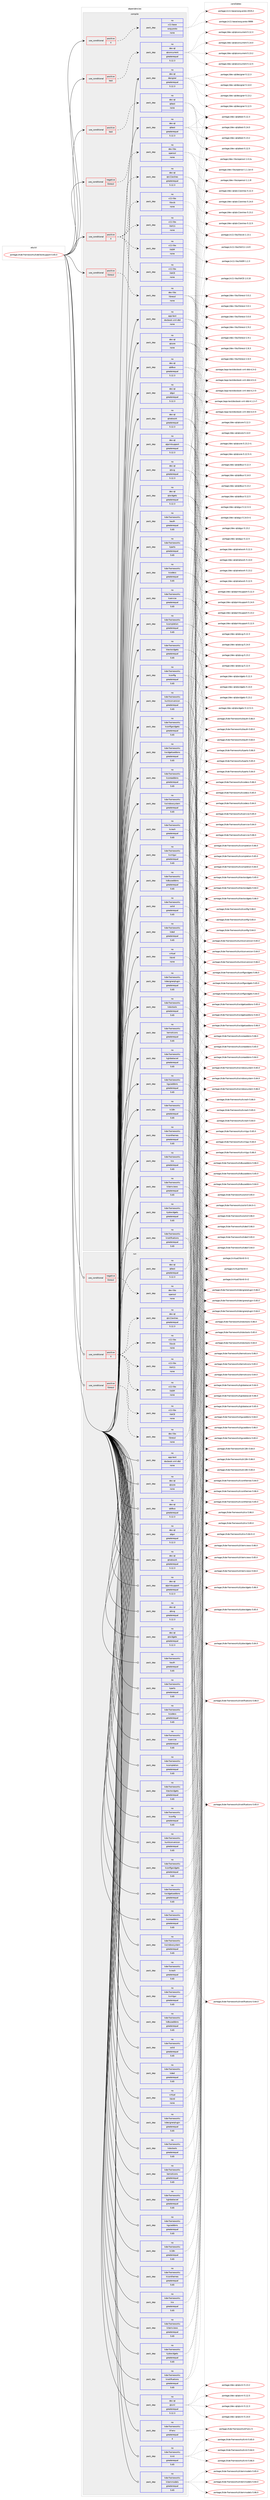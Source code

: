 digraph prolog {

# *************
# Graph options
# *************

newrank=true;
concentrate=true;
compound=true;
graph [rankdir=LR,fontname=Helvetica,fontsize=10,ranksep=1.5];#, ranksep=2.5, nodesep=0.2];
edge  [arrowhead=vee];
node  [fontname=Helvetica,fontsize=10];

# **********
# The ebuild
# **********

subgraph cluster_leftcol {
color=gray;
rank=same;
label=<<i>ebuild</i>>;
id [label="portage://kde-frameworks/kdelibs4support-5.65.0", color=red, width=4, href="../kde-frameworks/kdelibs4support-5.65.0.svg"];
}

# ****************
# The dependencies
# ****************

subgraph cluster_midcol {
color=gray;
label=<<i>dependencies</i>>;
subgraph cluster_compile {
fillcolor="#eeeeee";
style=filled;
label=<<i>compile</i>>;
subgraph cond55855 {
dependency249238 [label=<<TABLE BORDER="0" CELLBORDER="1" CELLSPACING="0" CELLPADDING="4"><TR><TD ROWSPAN="3" CELLPADDING="10">use_conditional</TD></TR><TR><TD>negative</TD></TR><TR><TD>libressl</TD></TR></TABLE>>, shape=none, color=red];
subgraph pack189568 {
dependency249239 [label=<<TABLE BORDER="0" CELLBORDER="1" CELLSPACING="0" CELLPADDING="4" WIDTH="220"><TR><TD ROWSPAN="6" CELLPADDING="30">pack_dep</TD></TR><TR><TD WIDTH="110">no</TD></TR><TR><TD>dev-libs</TD></TR><TR><TD>openssl</TD></TR><TR><TD>none</TD></TR><TR><TD></TD></TR></TABLE>>, shape=none, color=blue];
}
dependency249238:e -> dependency249239:w [weight=20,style="dashed",arrowhead="vee"];
}
id:e -> dependency249238:w [weight=20,style="solid",arrowhead="vee"];
subgraph cond55856 {
dependency249240 [label=<<TABLE BORDER="0" CELLBORDER="1" CELLSPACING="0" CELLPADDING="4"><TR><TD ROWSPAN="3" CELLPADDING="10">use_conditional</TD></TR><TR><TD>positive</TD></TR><TR><TD>X</TD></TR></TABLE>>, shape=none, color=red];
subgraph pack189569 {
dependency249241 [label=<<TABLE BORDER="0" CELLBORDER="1" CELLSPACING="0" CELLPADDING="4" WIDTH="220"><TR><TD ROWSPAN="6" CELLPADDING="30">pack_dep</TD></TR><TR><TD WIDTH="110">no</TD></TR><TR><TD>dev-qt</TD></TR><TR><TD>qtx11extras</TD></TR><TR><TD>greaterequal</TD></TR><TR><TD>5.12.3</TD></TR></TABLE>>, shape=none, color=blue];
}
dependency249240:e -> dependency249241:w [weight=20,style="dashed",arrowhead="vee"];
subgraph pack189570 {
dependency249242 [label=<<TABLE BORDER="0" CELLBORDER="1" CELLSPACING="0" CELLPADDING="4" WIDTH="220"><TR><TD ROWSPAN="6" CELLPADDING="30">pack_dep</TD></TR><TR><TD WIDTH="110">no</TD></TR><TR><TD>x11-libs</TD></TR><TR><TD>libICE</TD></TR><TR><TD>none</TD></TR><TR><TD></TD></TR></TABLE>>, shape=none, color=blue];
}
dependency249240:e -> dependency249242:w [weight=20,style="dashed",arrowhead="vee"];
subgraph pack189571 {
dependency249243 [label=<<TABLE BORDER="0" CELLBORDER="1" CELLSPACING="0" CELLPADDING="4" WIDTH="220"><TR><TD ROWSPAN="6" CELLPADDING="30">pack_dep</TD></TR><TR><TD WIDTH="110">no</TD></TR><TR><TD>x11-libs</TD></TR><TR><TD>libSM</TD></TR><TR><TD>none</TD></TR><TR><TD></TD></TR></TABLE>>, shape=none, color=blue];
}
dependency249240:e -> dependency249243:w [weight=20,style="dashed",arrowhead="vee"];
subgraph pack189572 {
dependency249244 [label=<<TABLE BORDER="0" CELLBORDER="1" CELLSPACING="0" CELLPADDING="4" WIDTH="220"><TR><TD ROWSPAN="6" CELLPADDING="30">pack_dep</TD></TR><TR><TD WIDTH="110">no</TD></TR><TR><TD>x11-libs</TD></TR><TR><TD>libX11</TD></TR><TR><TD>none</TD></TR><TR><TD></TD></TR></TABLE>>, shape=none, color=blue];
}
dependency249240:e -> dependency249244:w [weight=20,style="dashed",arrowhead="vee"];
subgraph pack189573 {
dependency249245 [label=<<TABLE BORDER="0" CELLBORDER="1" CELLSPACING="0" CELLPADDING="4" WIDTH="220"><TR><TD ROWSPAN="6" CELLPADDING="30">pack_dep</TD></TR><TR><TD WIDTH="110">no</TD></TR><TR><TD>x11-libs</TD></TR><TR><TD>libxcb</TD></TR><TR><TD>none</TD></TR><TR><TD></TD></TR></TABLE>>, shape=none, color=blue];
}
dependency249240:e -> dependency249245:w [weight=20,style="dashed",arrowhead="vee"];
}
id:e -> dependency249240:w [weight=20,style="solid",arrowhead="vee"];
subgraph cond55857 {
dependency249246 [label=<<TABLE BORDER="0" CELLBORDER="1" CELLSPACING="0" CELLPADDING="4"><TR><TD ROWSPAN="3" CELLPADDING="10">use_conditional</TD></TR><TR><TD>positive</TD></TR><TR><TD>X</TD></TR></TABLE>>, shape=none, color=red];
subgraph pack189574 {
dependency249247 [label=<<TABLE BORDER="0" CELLBORDER="1" CELLSPACING="0" CELLPADDING="4" WIDTH="220"><TR><TD ROWSPAN="6" CELLPADDING="30">pack_dep</TD></TR><TR><TD WIDTH="110">no</TD></TR><TR><TD>x11-base</TD></TR><TR><TD>xorg-proto</TD></TR><TR><TD>none</TD></TR><TR><TD></TD></TR></TABLE>>, shape=none, color=blue];
}
dependency249246:e -> dependency249247:w [weight=20,style="dashed",arrowhead="vee"];
}
id:e -> dependency249246:w [weight=20,style="solid",arrowhead="vee"];
subgraph cond55858 {
dependency249248 [label=<<TABLE BORDER="0" CELLBORDER="1" CELLSPACING="0" CELLPADDING="4"><TR><TD ROWSPAN="3" CELLPADDING="10">use_conditional</TD></TR><TR><TD>positive</TD></TR><TR><TD>libressl</TD></TR></TABLE>>, shape=none, color=red];
subgraph pack189575 {
dependency249249 [label=<<TABLE BORDER="0" CELLBORDER="1" CELLSPACING="0" CELLPADDING="4" WIDTH="220"><TR><TD ROWSPAN="6" CELLPADDING="30">pack_dep</TD></TR><TR><TD WIDTH="110">no</TD></TR><TR><TD>dev-libs</TD></TR><TR><TD>libressl</TD></TR><TR><TD>none</TD></TR><TR><TD></TD></TR></TABLE>>, shape=none, color=blue];
}
dependency249248:e -> dependency249249:w [weight=20,style="dashed",arrowhead="vee"];
}
id:e -> dependency249248:w [weight=20,style="solid",arrowhead="vee"];
subgraph cond55859 {
dependency249250 [label=<<TABLE BORDER="0" CELLBORDER="1" CELLSPACING="0" CELLPADDING="4"><TR><TD ROWSPAN="3" CELLPADDING="10">use_conditional</TD></TR><TR><TD>positive</TD></TR><TR><TD>test</TD></TR></TABLE>>, shape=none, color=red];
subgraph pack189576 {
dependency249251 [label=<<TABLE BORDER="0" CELLBORDER="1" CELLSPACING="0" CELLPADDING="4" WIDTH="220"><TR><TD ROWSPAN="6" CELLPADDING="30">pack_dep</TD></TR><TR><TD WIDTH="110">no</TD></TR><TR><TD>dev-qt</TD></TR><TR><TD>qtconcurrent</TD></TR><TR><TD>greaterequal</TD></TR><TR><TD>5.12.3</TD></TR></TABLE>>, shape=none, color=blue];
}
dependency249250:e -> dependency249251:w [weight=20,style="dashed",arrowhead="vee"];
}
id:e -> dependency249250:w [weight=20,style="solid",arrowhead="vee"];
subgraph cond55860 {
dependency249252 [label=<<TABLE BORDER="0" CELLBORDER="1" CELLSPACING="0" CELLPADDING="4"><TR><TD ROWSPAN="3" CELLPADDING="10">use_conditional</TD></TR><TR><TD>positive</TD></TR><TR><TD>test</TD></TR></TABLE>>, shape=none, color=red];
subgraph pack189577 {
dependency249253 [label=<<TABLE BORDER="0" CELLBORDER="1" CELLSPACING="0" CELLPADDING="4" WIDTH="220"><TR><TD ROWSPAN="6" CELLPADDING="30">pack_dep</TD></TR><TR><TD WIDTH="110">no</TD></TR><TR><TD>dev-qt</TD></TR><TR><TD>qttest</TD></TR><TR><TD>none</TD></TR><TR><TD></TD></TR></TABLE>>, shape=none, color=blue];
}
dependency249252:e -> dependency249253:w [weight=20,style="dashed",arrowhead="vee"];
}
id:e -> dependency249252:w [weight=20,style="solid",arrowhead="vee"];
subgraph pack189578 {
dependency249254 [label=<<TABLE BORDER="0" CELLBORDER="1" CELLSPACING="0" CELLPADDING="4" WIDTH="220"><TR><TD ROWSPAN="6" CELLPADDING="30">pack_dep</TD></TR><TR><TD WIDTH="110">no</TD></TR><TR><TD>app-text</TD></TR><TR><TD>docbook-xml-dtd</TD></TR><TR><TD>none</TD></TR><TR><TD></TD></TR></TABLE>>, shape=none, color=blue];
}
id:e -> dependency249254:w [weight=20,style="solid",arrowhead="vee"];
subgraph pack189579 {
dependency249255 [label=<<TABLE BORDER="0" CELLBORDER="1" CELLSPACING="0" CELLPADDING="4" WIDTH="220"><TR><TD ROWSPAN="6" CELLPADDING="30">pack_dep</TD></TR><TR><TD WIDTH="110">no</TD></TR><TR><TD>dev-qt</TD></TR><TR><TD>designer</TD></TR><TR><TD>greaterequal</TD></TR><TR><TD>5.12.3</TD></TR></TABLE>>, shape=none, color=blue];
}
id:e -> dependency249255:w [weight=20,style="solid",arrowhead="vee"];
subgraph pack189580 {
dependency249256 [label=<<TABLE BORDER="0" CELLBORDER="1" CELLSPACING="0" CELLPADDING="4" WIDTH="220"><TR><TD ROWSPAN="6" CELLPADDING="30">pack_dep</TD></TR><TR><TD WIDTH="110">no</TD></TR><TR><TD>dev-qt</TD></TR><TR><TD>qtcore</TD></TR><TR><TD>none</TD></TR><TR><TD></TD></TR></TABLE>>, shape=none, color=blue];
}
id:e -> dependency249256:w [weight=20,style="solid",arrowhead="vee"];
subgraph pack189581 {
dependency249257 [label=<<TABLE BORDER="0" CELLBORDER="1" CELLSPACING="0" CELLPADDING="4" WIDTH="220"><TR><TD ROWSPAN="6" CELLPADDING="30">pack_dep</TD></TR><TR><TD WIDTH="110">no</TD></TR><TR><TD>dev-qt</TD></TR><TR><TD>qtdbus</TD></TR><TR><TD>greaterequal</TD></TR><TR><TD>5.12.3</TD></TR></TABLE>>, shape=none, color=blue];
}
id:e -> dependency249257:w [weight=20,style="solid",arrowhead="vee"];
subgraph pack189582 {
dependency249258 [label=<<TABLE BORDER="0" CELLBORDER="1" CELLSPACING="0" CELLPADDING="4" WIDTH="220"><TR><TD ROWSPAN="6" CELLPADDING="30">pack_dep</TD></TR><TR><TD WIDTH="110">no</TD></TR><TR><TD>dev-qt</TD></TR><TR><TD>qtgui</TD></TR><TR><TD>greaterequal</TD></TR><TR><TD>5.12.3</TD></TR></TABLE>>, shape=none, color=blue];
}
id:e -> dependency249258:w [weight=20,style="solid",arrowhead="vee"];
subgraph pack189583 {
dependency249259 [label=<<TABLE BORDER="0" CELLBORDER="1" CELLSPACING="0" CELLPADDING="4" WIDTH="220"><TR><TD ROWSPAN="6" CELLPADDING="30">pack_dep</TD></TR><TR><TD WIDTH="110">no</TD></TR><TR><TD>dev-qt</TD></TR><TR><TD>qtnetwork</TD></TR><TR><TD>greaterequal</TD></TR><TR><TD>5.12.3</TD></TR></TABLE>>, shape=none, color=blue];
}
id:e -> dependency249259:w [weight=20,style="solid",arrowhead="vee"];
subgraph pack189584 {
dependency249260 [label=<<TABLE BORDER="0" CELLBORDER="1" CELLSPACING="0" CELLPADDING="4" WIDTH="220"><TR><TD ROWSPAN="6" CELLPADDING="30">pack_dep</TD></TR><TR><TD WIDTH="110">no</TD></TR><TR><TD>dev-qt</TD></TR><TR><TD>qtprintsupport</TD></TR><TR><TD>greaterequal</TD></TR><TR><TD>5.12.3</TD></TR></TABLE>>, shape=none, color=blue];
}
id:e -> dependency249260:w [weight=20,style="solid",arrowhead="vee"];
subgraph pack189585 {
dependency249261 [label=<<TABLE BORDER="0" CELLBORDER="1" CELLSPACING="0" CELLPADDING="4" WIDTH="220"><TR><TD ROWSPAN="6" CELLPADDING="30">pack_dep</TD></TR><TR><TD WIDTH="110">no</TD></TR><TR><TD>dev-qt</TD></TR><TR><TD>qtsvg</TD></TR><TR><TD>greaterequal</TD></TR><TR><TD>5.12.3</TD></TR></TABLE>>, shape=none, color=blue];
}
id:e -> dependency249261:w [weight=20,style="solid",arrowhead="vee"];
subgraph pack189586 {
dependency249262 [label=<<TABLE BORDER="0" CELLBORDER="1" CELLSPACING="0" CELLPADDING="4" WIDTH="220"><TR><TD ROWSPAN="6" CELLPADDING="30">pack_dep</TD></TR><TR><TD WIDTH="110">no</TD></TR><TR><TD>dev-qt</TD></TR><TR><TD>qttest</TD></TR><TR><TD>greaterequal</TD></TR><TR><TD>5.12.3</TD></TR></TABLE>>, shape=none, color=blue];
}
id:e -> dependency249262:w [weight=20,style="solid",arrowhead="vee"];
subgraph pack189587 {
dependency249263 [label=<<TABLE BORDER="0" CELLBORDER="1" CELLSPACING="0" CELLPADDING="4" WIDTH="220"><TR><TD ROWSPAN="6" CELLPADDING="30">pack_dep</TD></TR><TR><TD WIDTH="110">no</TD></TR><TR><TD>dev-qt</TD></TR><TR><TD>qtwidgets</TD></TR><TR><TD>greaterequal</TD></TR><TR><TD>5.12.3</TD></TR></TABLE>>, shape=none, color=blue];
}
id:e -> dependency249263:w [weight=20,style="solid",arrowhead="vee"];
subgraph pack189588 {
dependency249264 [label=<<TABLE BORDER="0" CELLBORDER="1" CELLSPACING="0" CELLPADDING="4" WIDTH="220"><TR><TD ROWSPAN="6" CELLPADDING="30">pack_dep</TD></TR><TR><TD WIDTH="110">no</TD></TR><TR><TD>kde-frameworks</TD></TR><TR><TD>kauth</TD></TR><TR><TD>greaterequal</TD></TR><TR><TD>5.65</TD></TR></TABLE>>, shape=none, color=blue];
}
id:e -> dependency249264:w [weight=20,style="solid",arrowhead="vee"];
subgraph pack189589 {
dependency249265 [label=<<TABLE BORDER="0" CELLBORDER="1" CELLSPACING="0" CELLPADDING="4" WIDTH="220"><TR><TD ROWSPAN="6" CELLPADDING="30">pack_dep</TD></TR><TR><TD WIDTH="110">no</TD></TR><TR><TD>kde-frameworks</TD></TR><TR><TD>kcodecs</TD></TR><TR><TD>greaterequal</TD></TR><TR><TD>5.65</TD></TR></TABLE>>, shape=none, color=blue];
}
id:e -> dependency249265:w [weight=20,style="solid",arrowhead="vee"];
subgraph pack189590 {
dependency249266 [label=<<TABLE BORDER="0" CELLBORDER="1" CELLSPACING="0" CELLPADDING="4" WIDTH="220"><TR><TD ROWSPAN="6" CELLPADDING="30">pack_dep</TD></TR><TR><TD WIDTH="110">no</TD></TR><TR><TD>kde-frameworks</TD></TR><TR><TD>kcompletion</TD></TR><TR><TD>greaterequal</TD></TR><TR><TD>5.65</TD></TR></TABLE>>, shape=none, color=blue];
}
id:e -> dependency249266:w [weight=20,style="solid",arrowhead="vee"];
subgraph pack189591 {
dependency249267 [label=<<TABLE BORDER="0" CELLBORDER="1" CELLSPACING="0" CELLPADDING="4" WIDTH="220"><TR><TD ROWSPAN="6" CELLPADDING="30">pack_dep</TD></TR><TR><TD WIDTH="110">no</TD></TR><TR><TD>kde-frameworks</TD></TR><TR><TD>kconfig</TD></TR><TR><TD>greaterequal</TD></TR><TR><TD>5.65</TD></TR></TABLE>>, shape=none, color=blue];
}
id:e -> dependency249267:w [weight=20,style="solid",arrowhead="vee"];
subgraph pack189592 {
dependency249268 [label=<<TABLE BORDER="0" CELLBORDER="1" CELLSPACING="0" CELLPADDING="4" WIDTH="220"><TR><TD ROWSPAN="6" CELLPADDING="30">pack_dep</TD></TR><TR><TD WIDTH="110">no</TD></TR><TR><TD>kde-frameworks</TD></TR><TR><TD>kconfigwidgets</TD></TR><TR><TD>greaterequal</TD></TR><TR><TD>5.65</TD></TR></TABLE>>, shape=none, color=blue];
}
id:e -> dependency249268:w [weight=20,style="solid",arrowhead="vee"];
subgraph pack189593 {
dependency249269 [label=<<TABLE BORDER="0" CELLBORDER="1" CELLSPACING="0" CELLPADDING="4" WIDTH="220"><TR><TD ROWSPAN="6" CELLPADDING="30">pack_dep</TD></TR><TR><TD WIDTH="110">no</TD></TR><TR><TD>kde-frameworks</TD></TR><TR><TD>kcoreaddons</TD></TR><TR><TD>greaterequal</TD></TR><TR><TD>5.65</TD></TR></TABLE>>, shape=none, color=blue];
}
id:e -> dependency249269:w [weight=20,style="solid",arrowhead="vee"];
subgraph pack189594 {
dependency249270 [label=<<TABLE BORDER="0" CELLBORDER="1" CELLSPACING="0" CELLPADDING="4" WIDTH="220"><TR><TD ROWSPAN="6" CELLPADDING="30">pack_dep</TD></TR><TR><TD WIDTH="110">no</TD></TR><TR><TD>kde-frameworks</TD></TR><TR><TD>kcrash</TD></TR><TR><TD>greaterequal</TD></TR><TR><TD>5.65</TD></TR></TABLE>>, shape=none, color=blue];
}
id:e -> dependency249270:w [weight=20,style="solid",arrowhead="vee"];
subgraph pack189595 {
dependency249271 [label=<<TABLE BORDER="0" CELLBORDER="1" CELLSPACING="0" CELLPADDING="4" WIDTH="220"><TR><TD ROWSPAN="6" CELLPADDING="30">pack_dep</TD></TR><TR><TD WIDTH="110">no</TD></TR><TR><TD>kde-frameworks</TD></TR><TR><TD>kdbusaddons</TD></TR><TR><TD>greaterequal</TD></TR><TR><TD>5.65</TD></TR></TABLE>>, shape=none, color=blue];
}
id:e -> dependency249271:w [weight=20,style="solid",arrowhead="vee"];
subgraph pack189596 {
dependency249272 [label=<<TABLE BORDER="0" CELLBORDER="1" CELLSPACING="0" CELLPADDING="4" WIDTH="220"><TR><TD ROWSPAN="6" CELLPADDING="30">pack_dep</TD></TR><TR><TD WIDTH="110">no</TD></TR><TR><TD>kde-frameworks</TD></TR><TR><TD>kded</TD></TR><TR><TD>greaterequal</TD></TR><TR><TD>5.65</TD></TR></TABLE>>, shape=none, color=blue];
}
id:e -> dependency249272:w [weight=20,style="solid",arrowhead="vee"];
subgraph pack189597 {
dependency249273 [label=<<TABLE BORDER="0" CELLBORDER="1" CELLSPACING="0" CELLPADDING="4" WIDTH="220"><TR><TD ROWSPAN="6" CELLPADDING="30">pack_dep</TD></TR><TR><TD WIDTH="110">no</TD></TR><TR><TD>kde-frameworks</TD></TR><TR><TD>kdesignerplugin</TD></TR><TR><TD>greaterequal</TD></TR><TR><TD>5.65</TD></TR></TABLE>>, shape=none, color=blue];
}
id:e -> dependency249273:w [weight=20,style="solid",arrowhead="vee"];
subgraph pack189598 {
dependency249274 [label=<<TABLE BORDER="0" CELLBORDER="1" CELLSPACING="0" CELLPADDING="4" WIDTH="220"><TR><TD ROWSPAN="6" CELLPADDING="30">pack_dep</TD></TR><TR><TD WIDTH="110">no</TD></TR><TR><TD>kde-frameworks</TD></TR><TR><TD>kdoctools</TD></TR><TR><TD>greaterequal</TD></TR><TR><TD>5.65</TD></TR></TABLE>>, shape=none, color=blue];
}
id:e -> dependency249274:w [weight=20,style="solid",arrowhead="vee"];
subgraph pack189599 {
dependency249275 [label=<<TABLE BORDER="0" CELLBORDER="1" CELLSPACING="0" CELLPADDING="4" WIDTH="220"><TR><TD ROWSPAN="6" CELLPADDING="30">pack_dep</TD></TR><TR><TD WIDTH="110">no</TD></TR><TR><TD>kde-frameworks</TD></TR><TR><TD>kemoticons</TD></TR><TR><TD>greaterequal</TD></TR><TR><TD>5.65</TD></TR></TABLE>>, shape=none, color=blue];
}
id:e -> dependency249275:w [weight=20,style="solid",arrowhead="vee"];
subgraph pack189600 {
dependency249276 [label=<<TABLE BORDER="0" CELLBORDER="1" CELLSPACING="0" CELLPADDING="4" WIDTH="220"><TR><TD ROWSPAN="6" CELLPADDING="30">pack_dep</TD></TR><TR><TD WIDTH="110">no</TD></TR><TR><TD>kde-frameworks</TD></TR><TR><TD>kglobalaccel</TD></TR><TR><TD>greaterequal</TD></TR><TR><TD>5.65</TD></TR></TABLE>>, shape=none, color=blue];
}
id:e -> dependency249276:w [weight=20,style="solid",arrowhead="vee"];
subgraph pack189601 {
dependency249277 [label=<<TABLE BORDER="0" CELLBORDER="1" CELLSPACING="0" CELLPADDING="4" WIDTH="220"><TR><TD ROWSPAN="6" CELLPADDING="30">pack_dep</TD></TR><TR><TD WIDTH="110">no</TD></TR><TR><TD>kde-frameworks</TD></TR><TR><TD>kguiaddons</TD></TR><TR><TD>greaterequal</TD></TR><TR><TD>5.65</TD></TR></TABLE>>, shape=none, color=blue];
}
id:e -> dependency249277:w [weight=20,style="solid",arrowhead="vee"];
subgraph pack189602 {
dependency249278 [label=<<TABLE BORDER="0" CELLBORDER="1" CELLSPACING="0" CELLPADDING="4" WIDTH="220"><TR><TD ROWSPAN="6" CELLPADDING="30">pack_dep</TD></TR><TR><TD WIDTH="110">no</TD></TR><TR><TD>kde-frameworks</TD></TR><TR><TD>ki18n</TD></TR><TR><TD>greaterequal</TD></TR><TR><TD>5.65</TD></TR></TABLE>>, shape=none, color=blue];
}
id:e -> dependency249278:w [weight=20,style="solid",arrowhead="vee"];
subgraph pack189603 {
dependency249279 [label=<<TABLE BORDER="0" CELLBORDER="1" CELLSPACING="0" CELLPADDING="4" WIDTH="220"><TR><TD ROWSPAN="6" CELLPADDING="30">pack_dep</TD></TR><TR><TD WIDTH="110">no</TD></TR><TR><TD>kde-frameworks</TD></TR><TR><TD>kiconthemes</TD></TR><TR><TD>greaterequal</TD></TR><TR><TD>5.65</TD></TR></TABLE>>, shape=none, color=blue];
}
id:e -> dependency249279:w [weight=20,style="solid",arrowhead="vee"];
subgraph pack189604 {
dependency249280 [label=<<TABLE BORDER="0" CELLBORDER="1" CELLSPACING="0" CELLPADDING="4" WIDTH="220"><TR><TD ROWSPAN="6" CELLPADDING="30">pack_dep</TD></TR><TR><TD WIDTH="110">no</TD></TR><TR><TD>kde-frameworks</TD></TR><TR><TD>kio</TD></TR><TR><TD>greaterequal</TD></TR><TR><TD>5.65</TD></TR></TABLE>>, shape=none, color=blue];
}
id:e -> dependency249280:w [weight=20,style="solid",arrowhead="vee"];
subgraph pack189605 {
dependency249281 [label=<<TABLE BORDER="0" CELLBORDER="1" CELLSPACING="0" CELLPADDING="4" WIDTH="220"><TR><TD ROWSPAN="6" CELLPADDING="30">pack_dep</TD></TR><TR><TD WIDTH="110">no</TD></TR><TR><TD>kde-frameworks</TD></TR><TR><TD>kitemviews</TD></TR><TR><TD>greaterequal</TD></TR><TR><TD>5.65</TD></TR></TABLE>>, shape=none, color=blue];
}
id:e -> dependency249281:w [weight=20,style="solid",arrowhead="vee"];
subgraph pack189606 {
dependency249282 [label=<<TABLE BORDER="0" CELLBORDER="1" CELLSPACING="0" CELLPADDING="4" WIDTH="220"><TR><TD ROWSPAN="6" CELLPADDING="30">pack_dep</TD></TR><TR><TD WIDTH="110">no</TD></TR><TR><TD>kde-frameworks</TD></TR><TR><TD>kjobwidgets</TD></TR><TR><TD>greaterequal</TD></TR><TR><TD>5.65</TD></TR></TABLE>>, shape=none, color=blue];
}
id:e -> dependency249282:w [weight=20,style="solid",arrowhead="vee"];
subgraph pack189607 {
dependency249283 [label=<<TABLE BORDER="0" CELLBORDER="1" CELLSPACING="0" CELLPADDING="4" WIDTH="220"><TR><TD ROWSPAN="6" CELLPADDING="30">pack_dep</TD></TR><TR><TD WIDTH="110">no</TD></TR><TR><TD>kde-frameworks</TD></TR><TR><TD>knotifications</TD></TR><TR><TD>greaterequal</TD></TR><TR><TD>5.65</TD></TR></TABLE>>, shape=none, color=blue];
}
id:e -> dependency249283:w [weight=20,style="solid",arrowhead="vee"];
subgraph pack189608 {
dependency249284 [label=<<TABLE BORDER="0" CELLBORDER="1" CELLSPACING="0" CELLPADDING="4" WIDTH="220"><TR><TD ROWSPAN="6" CELLPADDING="30">pack_dep</TD></TR><TR><TD WIDTH="110">no</TD></TR><TR><TD>kde-frameworks</TD></TR><TR><TD>kparts</TD></TR><TR><TD>greaterequal</TD></TR><TR><TD>5.65</TD></TR></TABLE>>, shape=none, color=blue];
}
id:e -> dependency249284:w [weight=20,style="solid",arrowhead="vee"];
subgraph pack189609 {
dependency249285 [label=<<TABLE BORDER="0" CELLBORDER="1" CELLSPACING="0" CELLPADDING="4" WIDTH="220"><TR><TD ROWSPAN="6" CELLPADDING="30">pack_dep</TD></TR><TR><TD WIDTH="110">no</TD></TR><TR><TD>kde-frameworks</TD></TR><TR><TD>kservice</TD></TR><TR><TD>greaterequal</TD></TR><TR><TD>5.65</TD></TR></TABLE>>, shape=none, color=blue];
}
id:e -> dependency249285:w [weight=20,style="solid",arrowhead="vee"];
subgraph pack189610 {
dependency249286 [label=<<TABLE BORDER="0" CELLBORDER="1" CELLSPACING="0" CELLPADDING="4" WIDTH="220"><TR><TD ROWSPAN="6" CELLPADDING="30">pack_dep</TD></TR><TR><TD WIDTH="110">no</TD></TR><TR><TD>kde-frameworks</TD></TR><TR><TD>ktextwidgets</TD></TR><TR><TD>greaterequal</TD></TR><TR><TD>5.65</TD></TR></TABLE>>, shape=none, color=blue];
}
id:e -> dependency249286:w [weight=20,style="solid",arrowhead="vee"];
subgraph pack189611 {
dependency249287 [label=<<TABLE BORDER="0" CELLBORDER="1" CELLSPACING="0" CELLPADDING="4" WIDTH="220"><TR><TD ROWSPAN="6" CELLPADDING="30">pack_dep</TD></TR><TR><TD WIDTH="110">no</TD></TR><TR><TD>kde-frameworks</TD></TR><TR><TD>kunitconversion</TD></TR><TR><TD>greaterequal</TD></TR><TR><TD>5.65</TD></TR></TABLE>>, shape=none, color=blue];
}
id:e -> dependency249287:w [weight=20,style="solid",arrowhead="vee"];
subgraph pack189612 {
dependency249288 [label=<<TABLE BORDER="0" CELLBORDER="1" CELLSPACING="0" CELLPADDING="4" WIDTH="220"><TR><TD ROWSPAN="6" CELLPADDING="30">pack_dep</TD></TR><TR><TD WIDTH="110">no</TD></TR><TR><TD>kde-frameworks</TD></TR><TR><TD>kwidgetsaddons</TD></TR><TR><TD>greaterequal</TD></TR><TR><TD>5.65</TD></TR></TABLE>>, shape=none, color=blue];
}
id:e -> dependency249288:w [weight=20,style="solid",arrowhead="vee"];
subgraph pack189613 {
dependency249289 [label=<<TABLE BORDER="0" CELLBORDER="1" CELLSPACING="0" CELLPADDING="4" WIDTH="220"><TR><TD ROWSPAN="6" CELLPADDING="30">pack_dep</TD></TR><TR><TD WIDTH="110">no</TD></TR><TR><TD>kde-frameworks</TD></TR><TR><TD>kwindowsystem</TD></TR><TR><TD>greaterequal</TD></TR><TR><TD>5.65</TD></TR></TABLE>>, shape=none, color=blue];
}
id:e -> dependency249289:w [weight=20,style="solid",arrowhead="vee"];
subgraph pack189614 {
dependency249290 [label=<<TABLE BORDER="0" CELLBORDER="1" CELLSPACING="0" CELLPADDING="4" WIDTH="220"><TR><TD ROWSPAN="6" CELLPADDING="30">pack_dep</TD></TR><TR><TD WIDTH="110">no</TD></TR><TR><TD>kde-frameworks</TD></TR><TR><TD>kxmlgui</TD></TR><TR><TD>greaterequal</TD></TR><TR><TD>5.65</TD></TR></TABLE>>, shape=none, color=blue];
}
id:e -> dependency249290:w [weight=20,style="solid",arrowhead="vee"];
subgraph pack189615 {
dependency249291 [label=<<TABLE BORDER="0" CELLBORDER="1" CELLSPACING="0" CELLPADDING="4" WIDTH="220"><TR><TD ROWSPAN="6" CELLPADDING="30">pack_dep</TD></TR><TR><TD WIDTH="110">no</TD></TR><TR><TD>kde-frameworks</TD></TR><TR><TD>solid</TD></TR><TR><TD>greaterequal</TD></TR><TR><TD>5.65</TD></TR></TABLE>>, shape=none, color=blue];
}
id:e -> dependency249291:w [weight=20,style="solid",arrowhead="vee"];
subgraph pack189616 {
dependency249292 [label=<<TABLE BORDER="0" CELLBORDER="1" CELLSPACING="0" CELLPADDING="4" WIDTH="220"><TR><TD ROWSPAN="6" CELLPADDING="30">pack_dep</TD></TR><TR><TD WIDTH="110">no</TD></TR><TR><TD>virtual</TD></TR><TR><TD>libintl</TD></TR><TR><TD>none</TD></TR><TR><TD></TD></TR></TABLE>>, shape=none, color=blue];
}
id:e -> dependency249292:w [weight=20,style="solid",arrowhead="vee"];
}
subgraph cluster_compileandrun {
fillcolor="#eeeeee";
style=filled;
label=<<i>compile and run</i>>;
}
subgraph cluster_run {
fillcolor="#eeeeee";
style=filled;
label=<<i>run</i>>;
subgraph cond55861 {
dependency249293 [label=<<TABLE BORDER="0" CELLBORDER="1" CELLSPACING="0" CELLPADDING="4"><TR><TD ROWSPAN="3" CELLPADDING="10">use_conditional</TD></TR><TR><TD>negative</TD></TR><TR><TD>libressl</TD></TR></TABLE>>, shape=none, color=red];
subgraph pack189617 {
dependency249294 [label=<<TABLE BORDER="0" CELLBORDER="1" CELLSPACING="0" CELLPADDING="4" WIDTH="220"><TR><TD ROWSPAN="6" CELLPADDING="30">pack_dep</TD></TR><TR><TD WIDTH="110">no</TD></TR><TR><TD>dev-libs</TD></TR><TR><TD>openssl</TD></TR><TR><TD>none</TD></TR><TR><TD></TD></TR></TABLE>>, shape=none, color=blue];
}
dependency249293:e -> dependency249294:w [weight=20,style="dashed",arrowhead="vee"];
}
id:e -> dependency249293:w [weight=20,style="solid",arrowhead="odot"];
subgraph cond55862 {
dependency249295 [label=<<TABLE BORDER="0" CELLBORDER="1" CELLSPACING="0" CELLPADDING="4"><TR><TD ROWSPAN="3" CELLPADDING="10">use_conditional</TD></TR><TR><TD>positive</TD></TR><TR><TD>X</TD></TR></TABLE>>, shape=none, color=red];
subgraph pack189618 {
dependency249296 [label=<<TABLE BORDER="0" CELLBORDER="1" CELLSPACING="0" CELLPADDING="4" WIDTH="220"><TR><TD ROWSPAN="6" CELLPADDING="30">pack_dep</TD></TR><TR><TD WIDTH="110">no</TD></TR><TR><TD>dev-qt</TD></TR><TR><TD>qtx11extras</TD></TR><TR><TD>greaterequal</TD></TR><TR><TD>5.12.3</TD></TR></TABLE>>, shape=none, color=blue];
}
dependency249295:e -> dependency249296:w [weight=20,style="dashed",arrowhead="vee"];
subgraph pack189619 {
dependency249297 [label=<<TABLE BORDER="0" CELLBORDER="1" CELLSPACING="0" CELLPADDING="4" WIDTH="220"><TR><TD ROWSPAN="6" CELLPADDING="30">pack_dep</TD></TR><TR><TD WIDTH="110">no</TD></TR><TR><TD>x11-libs</TD></TR><TR><TD>libICE</TD></TR><TR><TD>none</TD></TR><TR><TD></TD></TR></TABLE>>, shape=none, color=blue];
}
dependency249295:e -> dependency249297:w [weight=20,style="dashed",arrowhead="vee"];
subgraph pack189620 {
dependency249298 [label=<<TABLE BORDER="0" CELLBORDER="1" CELLSPACING="0" CELLPADDING="4" WIDTH="220"><TR><TD ROWSPAN="6" CELLPADDING="30">pack_dep</TD></TR><TR><TD WIDTH="110">no</TD></TR><TR><TD>x11-libs</TD></TR><TR><TD>libSM</TD></TR><TR><TD>none</TD></TR><TR><TD></TD></TR></TABLE>>, shape=none, color=blue];
}
dependency249295:e -> dependency249298:w [weight=20,style="dashed",arrowhead="vee"];
subgraph pack189621 {
dependency249299 [label=<<TABLE BORDER="0" CELLBORDER="1" CELLSPACING="0" CELLPADDING="4" WIDTH="220"><TR><TD ROWSPAN="6" CELLPADDING="30">pack_dep</TD></TR><TR><TD WIDTH="110">no</TD></TR><TR><TD>x11-libs</TD></TR><TR><TD>libX11</TD></TR><TR><TD>none</TD></TR><TR><TD></TD></TR></TABLE>>, shape=none, color=blue];
}
dependency249295:e -> dependency249299:w [weight=20,style="dashed",arrowhead="vee"];
subgraph pack189622 {
dependency249300 [label=<<TABLE BORDER="0" CELLBORDER="1" CELLSPACING="0" CELLPADDING="4" WIDTH="220"><TR><TD ROWSPAN="6" CELLPADDING="30">pack_dep</TD></TR><TR><TD WIDTH="110">no</TD></TR><TR><TD>x11-libs</TD></TR><TR><TD>libxcb</TD></TR><TR><TD>none</TD></TR><TR><TD></TD></TR></TABLE>>, shape=none, color=blue];
}
dependency249295:e -> dependency249300:w [weight=20,style="dashed",arrowhead="vee"];
}
id:e -> dependency249295:w [weight=20,style="solid",arrowhead="odot"];
subgraph cond55863 {
dependency249301 [label=<<TABLE BORDER="0" CELLBORDER="1" CELLSPACING="0" CELLPADDING="4"><TR><TD ROWSPAN="3" CELLPADDING="10">use_conditional</TD></TR><TR><TD>positive</TD></TR><TR><TD>libressl</TD></TR></TABLE>>, shape=none, color=red];
subgraph pack189623 {
dependency249302 [label=<<TABLE BORDER="0" CELLBORDER="1" CELLSPACING="0" CELLPADDING="4" WIDTH="220"><TR><TD ROWSPAN="6" CELLPADDING="30">pack_dep</TD></TR><TR><TD WIDTH="110">no</TD></TR><TR><TD>dev-libs</TD></TR><TR><TD>libressl</TD></TR><TR><TD>none</TD></TR><TR><TD></TD></TR></TABLE>>, shape=none, color=blue];
}
dependency249301:e -> dependency249302:w [weight=20,style="dashed",arrowhead="vee"];
}
id:e -> dependency249301:w [weight=20,style="solid",arrowhead="odot"];
subgraph pack189624 {
dependency249303 [label=<<TABLE BORDER="0" CELLBORDER="1" CELLSPACING="0" CELLPADDING="4" WIDTH="220"><TR><TD ROWSPAN="6" CELLPADDING="30">pack_dep</TD></TR><TR><TD WIDTH="110">no</TD></TR><TR><TD>app-text</TD></TR><TR><TD>docbook-xml-dtd</TD></TR><TR><TD>none</TD></TR><TR><TD></TD></TR></TABLE>>, shape=none, color=blue];
}
id:e -> dependency249303:w [weight=20,style="solid",arrowhead="odot"];
subgraph pack189625 {
dependency249304 [label=<<TABLE BORDER="0" CELLBORDER="1" CELLSPACING="0" CELLPADDING="4" WIDTH="220"><TR><TD ROWSPAN="6" CELLPADDING="30">pack_dep</TD></TR><TR><TD WIDTH="110">no</TD></TR><TR><TD>dev-qt</TD></TR><TR><TD>qtcore</TD></TR><TR><TD>none</TD></TR><TR><TD></TD></TR></TABLE>>, shape=none, color=blue];
}
id:e -> dependency249304:w [weight=20,style="solid",arrowhead="odot"];
subgraph pack189626 {
dependency249305 [label=<<TABLE BORDER="0" CELLBORDER="1" CELLSPACING="0" CELLPADDING="4" WIDTH="220"><TR><TD ROWSPAN="6" CELLPADDING="30">pack_dep</TD></TR><TR><TD WIDTH="110">no</TD></TR><TR><TD>dev-qt</TD></TR><TR><TD>qtdbus</TD></TR><TR><TD>greaterequal</TD></TR><TR><TD>5.12.3</TD></TR></TABLE>>, shape=none, color=blue];
}
id:e -> dependency249305:w [weight=20,style="solid",arrowhead="odot"];
subgraph pack189627 {
dependency249306 [label=<<TABLE BORDER="0" CELLBORDER="1" CELLSPACING="0" CELLPADDING="4" WIDTH="220"><TR><TD ROWSPAN="6" CELLPADDING="30">pack_dep</TD></TR><TR><TD WIDTH="110">no</TD></TR><TR><TD>dev-qt</TD></TR><TR><TD>qtgui</TD></TR><TR><TD>greaterequal</TD></TR><TR><TD>5.12.3</TD></TR></TABLE>>, shape=none, color=blue];
}
id:e -> dependency249306:w [weight=20,style="solid",arrowhead="odot"];
subgraph pack189628 {
dependency249307 [label=<<TABLE BORDER="0" CELLBORDER="1" CELLSPACING="0" CELLPADDING="4" WIDTH="220"><TR><TD ROWSPAN="6" CELLPADDING="30">pack_dep</TD></TR><TR><TD WIDTH="110">no</TD></TR><TR><TD>dev-qt</TD></TR><TR><TD>qtnetwork</TD></TR><TR><TD>greaterequal</TD></TR><TR><TD>5.12.3</TD></TR></TABLE>>, shape=none, color=blue];
}
id:e -> dependency249307:w [weight=20,style="solid",arrowhead="odot"];
subgraph pack189629 {
dependency249308 [label=<<TABLE BORDER="0" CELLBORDER="1" CELLSPACING="0" CELLPADDING="4" WIDTH="220"><TR><TD ROWSPAN="6" CELLPADDING="30">pack_dep</TD></TR><TR><TD WIDTH="110">no</TD></TR><TR><TD>dev-qt</TD></TR><TR><TD>qtprintsupport</TD></TR><TR><TD>greaterequal</TD></TR><TR><TD>5.12.3</TD></TR></TABLE>>, shape=none, color=blue];
}
id:e -> dependency249308:w [weight=20,style="solid",arrowhead="odot"];
subgraph pack189630 {
dependency249309 [label=<<TABLE BORDER="0" CELLBORDER="1" CELLSPACING="0" CELLPADDING="4" WIDTH="220"><TR><TD ROWSPAN="6" CELLPADDING="30">pack_dep</TD></TR><TR><TD WIDTH="110">no</TD></TR><TR><TD>dev-qt</TD></TR><TR><TD>qtsvg</TD></TR><TR><TD>greaterequal</TD></TR><TR><TD>5.12.3</TD></TR></TABLE>>, shape=none, color=blue];
}
id:e -> dependency249309:w [weight=20,style="solid",arrowhead="odot"];
subgraph pack189631 {
dependency249310 [label=<<TABLE BORDER="0" CELLBORDER="1" CELLSPACING="0" CELLPADDING="4" WIDTH="220"><TR><TD ROWSPAN="6" CELLPADDING="30">pack_dep</TD></TR><TR><TD WIDTH="110">no</TD></TR><TR><TD>dev-qt</TD></TR><TR><TD>qttest</TD></TR><TR><TD>greaterequal</TD></TR><TR><TD>5.12.3</TD></TR></TABLE>>, shape=none, color=blue];
}
id:e -> dependency249310:w [weight=20,style="solid",arrowhead="odot"];
subgraph pack189632 {
dependency249311 [label=<<TABLE BORDER="0" CELLBORDER="1" CELLSPACING="0" CELLPADDING="4" WIDTH="220"><TR><TD ROWSPAN="6" CELLPADDING="30">pack_dep</TD></TR><TR><TD WIDTH="110">no</TD></TR><TR><TD>dev-qt</TD></TR><TR><TD>qtwidgets</TD></TR><TR><TD>greaterequal</TD></TR><TR><TD>5.12.3</TD></TR></TABLE>>, shape=none, color=blue];
}
id:e -> dependency249311:w [weight=20,style="solid",arrowhead="odot"];
subgraph pack189633 {
dependency249312 [label=<<TABLE BORDER="0" CELLBORDER="1" CELLSPACING="0" CELLPADDING="4" WIDTH="220"><TR><TD ROWSPAN="6" CELLPADDING="30">pack_dep</TD></TR><TR><TD WIDTH="110">no</TD></TR><TR><TD>dev-qt</TD></TR><TR><TD>qtxml</TD></TR><TR><TD>greaterequal</TD></TR><TR><TD>5.12.3</TD></TR></TABLE>>, shape=none, color=blue];
}
id:e -> dependency249312:w [weight=20,style="solid",arrowhead="odot"];
subgraph pack189634 {
dependency249313 [label=<<TABLE BORDER="0" CELLBORDER="1" CELLSPACING="0" CELLPADDING="4" WIDTH="220"><TR><TD ROWSPAN="6" CELLPADDING="30">pack_dep</TD></TR><TR><TD WIDTH="110">no</TD></TR><TR><TD>kde-frameworks</TD></TR><TR><TD>kauth</TD></TR><TR><TD>greaterequal</TD></TR><TR><TD>5.65</TD></TR></TABLE>>, shape=none, color=blue];
}
id:e -> dependency249313:w [weight=20,style="solid",arrowhead="odot"];
subgraph pack189635 {
dependency249314 [label=<<TABLE BORDER="0" CELLBORDER="1" CELLSPACING="0" CELLPADDING="4" WIDTH="220"><TR><TD ROWSPAN="6" CELLPADDING="30">pack_dep</TD></TR><TR><TD WIDTH="110">no</TD></TR><TR><TD>kde-frameworks</TD></TR><TR><TD>kcodecs</TD></TR><TR><TD>greaterequal</TD></TR><TR><TD>5.65</TD></TR></TABLE>>, shape=none, color=blue];
}
id:e -> dependency249314:w [weight=20,style="solid",arrowhead="odot"];
subgraph pack189636 {
dependency249315 [label=<<TABLE BORDER="0" CELLBORDER="1" CELLSPACING="0" CELLPADDING="4" WIDTH="220"><TR><TD ROWSPAN="6" CELLPADDING="30">pack_dep</TD></TR><TR><TD WIDTH="110">no</TD></TR><TR><TD>kde-frameworks</TD></TR><TR><TD>kcompletion</TD></TR><TR><TD>greaterequal</TD></TR><TR><TD>5.65</TD></TR></TABLE>>, shape=none, color=blue];
}
id:e -> dependency249315:w [weight=20,style="solid",arrowhead="odot"];
subgraph pack189637 {
dependency249316 [label=<<TABLE BORDER="0" CELLBORDER="1" CELLSPACING="0" CELLPADDING="4" WIDTH="220"><TR><TD ROWSPAN="6" CELLPADDING="30">pack_dep</TD></TR><TR><TD WIDTH="110">no</TD></TR><TR><TD>kde-frameworks</TD></TR><TR><TD>kconfig</TD></TR><TR><TD>greaterequal</TD></TR><TR><TD>5.65</TD></TR></TABLE>>, shape=none, color=blue];
}
id:e -> dependency249316:w [weight=20,style="solid",arrowhead="odot"];
subgraph pack189638 {
dependency249317 [label=<<TABLE BORDER="0" CELLBORDER="1" CELLSPACING="0" CELLPADDING="4" WIDTH="220"><TR><TD ROWSPAN="6" CELLPADDING="30">pack_dep</TD></TR><TR><TD WIDTH="110">no</TD></TR><TR><TD>kde-frameworks</TD></TR><TR><TD>kconfigwidgets</TD></TR><TR><TD>greaterequal</TD></TR><TR><TD>5.65</TD></TR></TABLE>>, shape=none, color=blue];
}
id:e -> dependency249317:w [weight=20,style="solid",arrowhead="odot"];
subgraph pack189639 {
dependency249318 [label=<<TABLE BORDER="0" CELLBORDER="1" CELLSPACING="0" CELLPADDING="4" WIDTH="220"><TR><TD ROWSPAN="6" CELLPADDING="30">pack_dep</TD></TR><TR><TD WIDTH="110">no</TD></TR><TR><TD>kde-frameworks</TD></TR><TR><TD>kcoreaddons</TD></TR><TR><TD>greaterequal</TD></TR><TR><TD>5.65</TD></TR></TABLE>>, shape=none, color=blue];
}
id:e -> dependency249318:w [weight=20,style="solid",arrowhead="odot"];
subgraph pack189640 {
dependency249319 [label=<<TABLE BORDER="0" CELLBORDER="1" CELLSPACING="0" CELLPADDING="4" WIDTH="220"><TR><TD ROWSPAN="6" CELLPADDING="30">pack_dep</TD></TR><TR><TD WIDTH="110">no</TD></TR><TR><TD>kde-frameworks</TD></TR><TR><TD>kcrash</TD></TR><TR><TD>greaterequal</TD></TR><TR><TD>5.65</TD></TR></TABLE>>, shape=none, color=blue];
}
id:e -> dependency249319:w [weight=20,style="solid",arrowhead="odot"];
subgraph pack189641 {
dependency249320 [label=<<TABLE BORDER="0" CELLBORDER="1" CELLSPACING="0" CELLPADDING="4" WIDTH="220"><TR><TD ROWSPAN="6" CELLPADDING="30">pack_dep</TD></TR><TR><TD WIDTH="110">no</TD></TR><TR><TD>kde-frameworks</TD></TR><TR><TD>kdbusaddons</TD></TR><TR><TD>greaterequal</TD></TR><TR><TD>5.65</TD></TR></TABLE>>, shape=none, color=blue];
}
id:e -> dependency249320:w [weight=20,style="solid",arrowhead="odot"];
subgraph pack189642 {
dependency249321 [label=<<TABLE BORDER="0" CELLBORDER="1" CELLSPACING="0" CELLPADDING="4" WIDTH="220"><TR><TD ROWSPAN="6" CELLPADDING="30">pack_dep</TD></TR><TR><TD WIDTH="110">no</TD></TR><TR><TD>kde-frameworks</TD></TR><TR><TD>kded</TD></TR><TR><TD>greaterequal</TD></TR><TR><TD>5.65</TD></TR></TABLE>>, shape=none, color=blue];
}
id:e -> dependency249321:w [weight=20,style="solid",arrowhead="odot"];
subgraph pack189643 {
dependency249322 [label=<<TABLE BORDER="0" CELLBORDER="1" CELLSPACING="0" CELLPADDING="4" WIDTH="220"><TR><TD ROWSPAN="6" CELLPADDING="30">pack_dep</TD></TR><TR><TD WIDTH="110">no</TD></TR><TR><TD>kde-frameworks</TD></TR><TR><TD>kdesignerplugin</TD></TR><TR><TD>greaterequal</TD></TR><TR><TD>5.65</TD></TR></TABLE>>, shape=none, color=blue];
}
id:e -> dependency249322:w [weight=20,style="solid",arrowhead="odot"];
subgraph pack189644 {
dependency249323 [label=<<TABLE BORDER="0" CELLBORDER="1" CELLSPACING="0" CELLPADDING="4" WIDTH="220"><TR><TD ROWSPAN="6" CELLPADDING="30">pack_dep</TD></TR><TR><TD WIDTH="110">no</TD></TR><TR><TD>kde-frameworks</TD></TR><TR><TD>kdoctools</TD></TR><TR><TD>greaterequal</TD></TR><TR><TD>5.65</TD></TR></TABLE>>, shape=none, color=blue];
}
id:e -> dependency249323:w [weight=20,style="solid",arrowhead="odot"];
subgraph pack189645 {
dependency249324 [label=<<TABLE BORDER="0" CELLBORDER="1" CELLSPACING="0" CELLPADDING="4" WIDTH="220"><TR><TD ROWSPAN="6" CELLPADDING="30">pack_dep</TD></TR><TR><TD WIDTH="110">no</TD></TR><TR><TD>kde-frameworks</TD></TR><TR><TD>kemoticons</TD></TR><TR><TD>greaterequal</TD></TR><TR><TD>5.65</TD></TR></TABLE>>, shape=none, color=blue];
}
id:e -> dependency249324:w [weight=20,style="solid",arrowhead="odot"];
subgraph pack189646 {
dependency249325 [label=<<TABLE BORDER="0" CELLBORDER="1" CELLSPACING="0" CELLPADDING="4" WIDTH="220"><TR><TD ROWSPAN="6" CELLPADDING="30">pack_dep</TD></TR><TR><TD WIDTH="110">no</TD></TR><TR><TD>kde-frameworks</TD></TR><TR><TD>kf-env</TD></TR><TR><TD>greaterequal</TD></TR><TR><TD>4</TD></TR></TABLE>>, shape=none, color=blue];
}
id:e -> dependency249325:w [weight=20,style="solid",arrowhead="odot"];
subgraph pack189647 {
dependency249326 [label=<<TABLE BORDER="0" CELLBORDER="1" CELLSPACING="0" CELLPADDING="4" WIDTH="220"><TR><TD ROWSPAN="6" CELLPADDING="30">pack_dep</TD></TR><TR><TD WIDTH="110">no</TD></TR><TR><TD>kde-frameworks</TD></TR><TR><TD>kglobalaccel</TD></TR><TR><TD>greaterequal</TD></TR><TR><TD>5.65</TD></TR></TABLE>>, shape=none, color=blue];
}
id:e -> dependency249326:w [weight=20,style="solid",arrowhead="odot"];
subgraph pack189648 {
dependency249327 [label=<<TABLE BORDER="0" CELLBORDER="1" CELLSPACING="0" CELLPADDING="4" WIDTH="220"><TR><TD ROWSPAN="6" CELLPADDING="30">pack_dep</TD></TR><TR><TD WIDTH="110">no</TD></TR><TR><TD>kde-frameworks</TD></TR><TR><TD>kguiaddons</TD></TR><TR><TD>greaterequal</TD></TR><TR><TD>5.65</TD></TR></TABLE>>, shape=none, color=blue];
}
id:e -> dependency249327:w [weight=20,style="solid",arrowhead="odot"];
subgraph pack189649 {
dependency249328 [label=<<TABLE BORDER="0" CELLBORDER="1" CELLSPACING="0" CELLPADDING="4" WIDTH="220"><TR><TD ROWSPAN="6" CELLPADDING="30">pack_dep</TD></TR><TR><TD WIDTH="110">no</TD></TR><TR><TD>kde-frameworks</TD></TR><TR><TD>ki18n</TD></TR><TR><TD>greaterequal</TD></TR><TR><TD>5.65</TD></TR></TABLE>>, shape=none, color=blue];
}
id:e -> dependency249328:w [weight=20,style="solid",arrowhead="odot"];
subgraph pack189650 {
dependency249329 [label=<<TABLE BORDER="0" CELLBORDER="1" CELLSPACING="0" CELLPADDING="4" WIDTH="220"><TR><TD ROWSPAN="6" CELLPADDING="30">pack_dep</TD></TR><TR><TD WIDTH="110">no</TD></TR><TR><TD>kde-frameworks</TD></TR><TR><TD>kiconthemes</TD></TR><TR><TD>greaterequal</TD></TR><TR><TD>5.65</TD></TR></TABLE>>, shape=none, color=blue];
}
id:e -> dependency249329:w [weight=20,style="solid",arrowhead="odot"];
subgraph pack189651 {
dependency249330 [label=<<TABLE BORDER="0" CELLBORDER="1" CELLSPACING="0" CELLPADDING="4" WIDTH="220"><TR><TD ROWSPAN="6" CELLPADDING="30">pack_dep</TD></TR><TR><TD WIDTH="110">no</TD></TR><TR><TD>kde-frameworks</TD></TR><TR><TD>kinit</TD></TR><TR><TD>greaterequal</TD></TR><TR><TD>5.65</TD></TR></TABLE>>, shape=none, color=blue];
}
id:e -> dependency249330:w [weight=20,style="solid",arrowhead="odot"];
subgraph pack189652 {
dependency249331 [label=<<TABLE BORDER="0" CELLBORDER="1" CELLSPACING="0" CELLPADDING="4" WIDTH="220"><TR><TD ROWSPAN="6" CELLPADDING="30">pack_dep</TD></TR><TR><TD WIDTH="110">no</TD></TR><TR><TD>kde-frameworks</TD></TR><TR><TD>kio</TD></TR><TR><TD>greaterequal</TD></TR><TR><TD>5.65</TD></TR></TABLE>>, shape=none, color=blue];
}
id:e -> dependency249331:w [weight=20,style="solid",arrowhead="odot"];
subgraph pack189653 {
dependency249332 [label=<<TABLE BORDER="0" CELLBORDER="1" CELLSPACING="0" CELLPADDING="4" WIDTH="220"><TR><TD ROWSPAN="6" CELLPADDING="30">pack_dep</TD></TR><TR><TD WIDTH="110">no</TD></TR><TR><TD>kde-frameworks</TD></TR><TR><TD>kitemmodels</TD></TR><TR><TD>greaterequal</TD></TR><TR><TD>5.65</TD></TR></TABLE>>, shape=none, color=blue];
}
id:e -> dependency249332:w [weight=20,style="solid",arrowhead="odot"];
subgraph pack189654 {
dependency249333 [label=<<TABLE BORDER="0" CELLBORDER="1" CELLSPACING="0" CELLPADDING="4" WIDTH="220"><TR><TD ROWSPAN="6" CELLPADDING="30">pack_dep</TD></TR><TR><TD WIDTH="110">no</TD></TR><TR><TD>kde-frameworks</TD></TR><TR><TD>kitemviews</TD></TR><TR><TD>greaterequal</TD></TR><TR><TD>5.65</TD></TR></TABLE>>, shape=none, color=blue];
}
id:e -> dependency249333:w [weight=20,style="solid",arrowhead="odot"];
subgraph pack189655 {
dependency249334 [label=<<TABLE BORDER="0" CELLBORDER="1" CELLSPACING="0" CELLPADDING="4" WIDTH="220"><TR><TD ROWSPAN="6" CELLPADDING="30">pack_dep</TD></TR><TR><TD WIDTH="110">no</TD></TR><TR><TD>kde-frameworks</TD></TR><TR><TD>kjobwidgets</TD></TR><TR><TD>greaterequal</TD></TR><TR><TD>5.65</TD></TR></TABLE>>, shape=none, color=blue];
}
id:e -> dependency249334:w [weight=20,style="solid",arrowhead="odot"];
subgraph pack189656 {
dependency249335 [label=<<TABLE BORDER="0" CELLBORDER="1" CELLSPACING="0" CELLPADDING="4" WIDTH="220"><TR><TD ROWSPAN="6" CELLPADDING="30">pack_dep</TD></TR><TR><TD WIDTH="110">no</TD></TR><TR><TD>kde-frameworks</TD></TR><TR><TD>knotifications</TD></TR><TR><TD>greaterequal</TD></TR><TR><TD>5.65</TD></TR></TABLE>>, shape=none, color=blue];
}
id:e -> dependency249335:w [weight=20,style="solid",arrowhead="odot"];
subgraph pack189657 {
dependency249336 [label=<<TABLE BORDER="0" CELLBORDER="1" CELLSPACING="0" CELLPADDING="4" WIDTH="220"><TR><TD ROWSPAN="6" CELLPADDING="30">pack_dep</TD></TR><TR><TD WIDTH="110">no</TD></TR><TR><TD>kde-frameworks</TD></TR><TR><TD>kparts</TD></TR><TR><TD>greaterequal</TD></TR><TR><TD>5.65</TD></TR></TABLE>>, shape=none, color=blue];
}
id:e -> dependency249336:w [weight=20,style="solid",arrowhead="odot"];
subgraph pack189658 {
dependency249337 [label=<<TABLE BORDER="0" CELLBORDER="1" CELLSPACING="0" CELLPADDING="4" WIDTH="220"><TR><TD ROWSPAN="6" CELLPADDING="30">pack_dep</TD></TR><TR><TD WIDTH="110">no</TD></TR><TR><TD>kde-frameworks</TD></TR><TR><TD>kservice</TD></TR><TR><TD>greaterequal</TD></TR><TR><TD>5.65</TD></TR></TABLE>>, shape=none, color=blue];
}
id:e -> dependency249337:w [weight=20,style="solid",arrowhead="odot"];
subgraph pack189659 {
dependency249338 [label=<<TABLE BORDER="0" CELLBORDER="1" CELLSPACING="0" CELLPADDING="4" WIDTH="220"><TR><TD ROWSPAN="6" CELLPADDING="30">pack_dep</TD></TR><TR><TD WIDTH="110">no</TD></TR><TR><TD>kde-frameworks</TD></TR><TR><TD>ktextwidgets</TD></TR><TR><TD>greaterequal</TD></TR><TR><TD>5.65</TD></TR></TABLE>>, shape=none, color=blue];
}
id:e -> dependency249338:w [weight=20,style="solid",arrowhead="odot"];
subgraph pack189660 {
dependency249339 [label=<<TABLE BORDER="0" CELLBORDER="1" CELLSPACING="0" CELLPADDING="4" WIDTH="220"><TR><TD ROWSPAN="6" CELLPADDING="30">pack_dep</TD></TR><TR><TD WIDTH="110">no</TD></TR><TR><TD>kde-frameworks</TD></TR><TR><TD>kunitconversion</TD></TR><TR><TD>greaterequal</TD></TR><TR><TD>5.65</TD></TR></TABLE>>, shape=none, color=blue];
}
id:e -> dependency249339:w [weight=20,style="solid",arrowhead="odot"];
subgraph pack189661 {
dependency249340 [label=<<TABLE BORDER="0" CELLBORDER="1" CELLSPACING="0" CELLPADDING="4" WIDTH="220"><TR><TD ROWSPAN="6" CELLPADDING="30">pack_dep</TD></TR><TR><TD WIDTH="110">no</TD></TR><TR><TD>kde-frameworks</TD></TR><TR><TD>kwidgetsaddons</TD></TR><TR><TD>greaterequal</TD></TR><TR><TD>5.65</TD></TR></TABLE>>, shape=none, color=blue];
}
id:e -> dependency249340:w [weight=20,style="solid",arrowhead="odot"];
subgraph pack189662 {
dependency249341 [label=<<TABLE BORDER="0" CELLBORDER="1" CELLSPACING="0" CELLPADDING="4" WIDTH="220"><TR><TD ROWSPAN="6" CELLPADDING="30">pack_dep</TD></TR><TR><TD WIDTH="110">no</TD></TR><TR><TD>kde-frameworks</TD></TR><TR><TD>kwindowsystem</TD></TR><TR><TD>greaterequal</TD></TR><TR><TD>5.65</TD></TR></TABLE>>, shape=none, color=blue];
}
id:e -> dependency249341:w [weight=20,style="solid",arrowhead="odot"];
subgraph pack189663 {
dependency249342 [label=<<TABLE BORDER="0" CELLBORDER="1" CELLSPACING="0" CELLPADDING="4" WIDTH="220"><TR><TD ROWSPAN="6" CELLPADDING="30">pack_dep</TD></TR><TR><TD WIDTH="110">no</TD></TR><TR><TD>kde-frameworks</TD></TR><TR><TD>kxmlgui</TD></TR><TR><TD>greaterequal</TD></TR><TR><TD>5.65</TD></TR></TABLE>>, shape=none, color=blue];
}
id:e -> dependency249342:w [weight=20,style="solid",arrowhead="odot"];
subgraph pack189664 {
dependency249343 [label=<<TABLE BORDER="0" CELLBORDER="1" CELLSPACING="0" CELLPADDING="4" WIDTH="220"><TR><TD ROWSPAN="6" CELLPADDING="30">pack_dep</TD></TR><TR><TD WIDTH="110">no</TD></TR><TR><TD>kde-frameworks</TD></TR><TR><TD>solid</TD></TR><TR><TD>greaterequal</TD></TR><TR><TD>5.65</TD></TR></TABLE>>, shape=none, color=blue];
}
id:e -> dependency249343:w [weight=20,style="solid",arrowhead="odot"];
subgraph pack189665 {
dependency249344 [label=<<TABLE BORDER="0" CELLBORDER="1" CELLSPACING="0" CELLPADDING="4" WIDTH="220"><TR><TD ROWSPAN="6" CELLPADDING="30">pack_dep</TD></TR><TR><TD WIDTH="110">no</TD></TR><TR><TD>virtual</TD></TR><TR><TD>libintl</TD></TR><TR><TD>none</TD></TR><TR><TD></TD></TR></TABLE>>, shape=none, color=blue];
}
id:e -> dependency249344:w [weight=20,style="solid",arrowhead="odot"];
}
}

# **************
# The candidates
# **************

subgraph cluster_choices {
rank=same;
color=gray;
label=<<i>candidates</i>>;

subgraph choice189568 {
color=black;
nodesep=1;
choice1001011184510810598115471111121011101151151084549464946491004511451 [label="portage://dev-libs/openssl-1.1.1d-r3", color=red, width=4,href="../dev-libs/openssl-1.1.1d-r3.svg"];
choice100101118451081059811547111112101110115115108454946494648108 [label="portage://dev-libs/openssl-1.1.0l", color=red, width=4,href="../dev-libs/openssl-1.1.0l.svg"];
choice100101118451081059811547111112101110115115108454946484650117 [label="portage://dev-libs/openssl-1.0.2u", color=red, width=4,href="../dev-libs/openssl-1.0.2u.svg"];
dependency249239:e -> choice1001011184510810598115471111121011101151151084549464946491004511451:w [style=dotted,weight="100"];
dependency249239:e -> choice100101118451081059811547111112101110115115108454946494648108:w [style=dotted,weight="100"];
dependency249239:e -> choice100101118451081059811547111112101110115115108454946484650117:w [style=dotted,weight="100"];
}
subgraph choice189569 {
color=black;
nodesep=1;
choice100101118451131164711311612049491011201161149711545534649524648 [label="portage://dev-qt/qtx11extras-5.14.0", color=red, width=4,href="../dev-qt/qtx11extras-5.14.0.svg"];
choice100101118451131164711311612049491011201161149711545534649514650 [label="portage://dev-qt/qtx11extras-5.13.2", color=red, width=4,href="../dev-qt/qtx11extras-5.13.2.svg"];
choice100101118451131164711311612049491011201161149711545534649504653 [label="portage://dev-qt/qtx11extras-5.12.5", color=red, width=4,href="../dev-qt/qtx11extras-5.12.5.svg"];
choice100101118451131164711311612049491011201161149711545534649504651 [label="portage://dev-qt/qtx11extras-5.12.3", color=red, width=4,href="../dev-qt/qtx11extras-5.12.3.svg"];
dependency249241:e -> choice100101118451131164711311612049491011201161149711545534649524648:w [style=dotted,weight="100"];
dependency249241:e -> choice100101118451131164711311612049491011201161149711545534649514650:w [style=dotted,weight="100"];
dependency249241:e -> choice100101118451131164711311612049491011201161149711545534649504653:w [style=dotted,weight="100"];
dependency249241:e -> choice100101118451131164711311612049491011201161149711545534649504651:w [style=dotted,weight="100"];
}
subgraph choice189570 {
color=black;
nodesep=1;
choice12049494510810598115471081059873676945494648464948 [label="portage://x11-libs/libICE-1.0.10", color=red, width=4,href="../x11-libs/libICE-1.0.10.svg"];
dependency249242:e -> choice12049494510810598115471081059873676945494648464948:w [style=dotted,weight="100"];
}
subgraph choice189571 {
color=black;
nodesep=1;
choice1204949451081059811547108105988377454946504651 [label="portage://x11-libs/libSM-1.2.3", color=red, width=4,href="../x11-libs/libSM-1.2.3.svg"];
dependency249243:e -> choice1204949451081059811547108105988377454946504651:w [style=dotted,weight="100"];
}
subgraph choice189572 {
color=black;
nodesep=1;
choice120494945108105981154710810598884949454946544657 [label="portage://x11-libs/libX11-1.6.9", color=red, width=4,href="../x11-libs/libX11-1.6.9.svg"];
dependency249244:e -> choice120494945108105981154710810598884949454946544657:w [style=dotted,weight="100"];
}
subgraph choice189573 {
color=black;
nodesep=1;
choice120494945108105981154710810598120999845494649514649 [label="portage://x11-libs/libxcb-1.13.1", color=red, width=4,href="../x11-libs/libxcb-1.13.1.svg"];
dependency249245:e -> choice120494945108105981154710810598120999845494649514649:w [style=dotted,weight="100"];
}
subgraph choice189574 {
color=black;
nodesep=1;
choice120494945989711510147120111114103451121141111161114557575757 [label="portage://x11-base/xorg-proto-9999", color=red, width=4,href="../x11-base/xorg-proto-9999.svg"];
choice1204949459897115101471201111141034511211411111611145504849574650 [label="portage://x11-base/xorg-proto-2019.2", color=red, width=4,href="../x11-base/xorg-proto-2019.2.svg"];
dependency249247:e -> choice120494945989711510147120111114103451121141111161114557575757:w [style=dotted,weight="100"];
dependency249247:e -> choice1204949459897115101471201111141034511211411111611145504849574650:w [style=dotted,weight="100"];
}
subgraph choice189575 {
color=black;
nodesep=1;
choice10010111845108105981154710810598114101115115108455146484650 [label="portage://dev-libs/libressl-3.0.2", color=red, width=4,href="../dev-libs/libressl-3.0.2.svg"];
choice10010111845108105981154710810598114101115115108455146484649 [label="portage://dev-libs/libressl-3.0.1", color=red, width=4,href="../dev-libs/libressl-3.0.1.svg"];
choice10010111845108105981154710810598114101115115108455146484648 [label="portage://dev-libs/libressl-3.0.0", color=red, width=4,href="../dev-libs/libressl-3.0.0.svg"];
choice10010111845108105981154710810598114101115115108455046574650 [label="portage://dev-libs/libressl-2.9.2", color=red, width=4,href="../dev-libs/libressl-2.9.2.svg"];
choice10010111845108105981154710810598114101115115108455046574649 [label="portage://dev-libs/libressl-2.9.1", color=red, width=4,href="../dev-libs/libressl-2.9.1.svg"];
choice10010111845108105981154710810598114101115115108455046564651 [label="portage://dev-libs/libressl-2.8.3", color=red, width=4,href="../dev-libs/libressl-2.8.3.svg"];
choice10010111845108105981154710810598114101115115108455046544653 [label="portage://dev-libs/libressl-2.6.5", color=red, width=4,href="../dev-libs/libressl-2.6.5.svg"];
dependency249249:e -> choice10010111845108105981154710810598114101115115108455146484650:w [style=dotted,weight="100"];
dependency249249:e -> choice10010111845108105981154710810598114101115115108455146484649:w [style=dotted,weight="100"];
dependency249249:e -> choice10010111845108105981154710810598114101115115108455146484648:w [style=dotted,weight="100"];
dependency249249:e -> choice10010111845108105981154710810598114101115115108455046574650:w [style=dotted,weight="100"];
dependency249249:e -> choice10010111845108105981154710810598114101115115108455046574649:w [style=dotted,weight="100"];
dependency249249:e -> choice10010111845108105981154710810598114101115115108455046564651:w [style=dotted,weight="100"];
dependency249249:e -> choice10010111845108105981154710810598114101115115108455046544653:w [style=dotted,weight="100"];
}
subgraph choice189576 {
color=black;
nodesep=1;
choice1001011184511311647113116991111109911711411410111011645534649524648 [label="portage://dev-qt/qtconcurrent-5.14.0", color=red, width=4,href="../dev-qt/qtconcurrent-5.14.0.svg"];
choice1001011184511311647113116991111109911711411410111011645534649514650 [label="portage://dev-qt/qtconcurrent-5.13.2", color=red, width=4,href="../dev-qt/qtconcurrent-5.13.2.svg"];
choice1001011184511311647113116991111109911711411410111011645534649504653 [label="portage://dev-qt/qtconcurrent-5.12.5", color=red, width=4,href="../dev-qt/qtconcurrent-5.12.5.svg"];
choice1001011184511311647113116991111109911711411410111011645534649504651 [label="portage://dev-qt/qtconcurrent-5.12.3", color=red, width=4,href="../dev-qt/qtconcurrent-5.12.3.svg"];
dependency249251:e -> choice1001011184511311647113116991111109911711411410111011645534649524648:w [style=dotted,weight="100"];
dependency249251:e -> choice1001011184511311647113116991111109911711411410111011645534649514650:w [style=dotted,weight="100"];
dependency249251:e -> choice1001011184511311647113116991111109911711411410111011645534649504653:w [style=dotted,weight="100"];
dependency249251:e -> choice1001011184511311647113116991111109911711411410111011645534649504651:w [style=dotted,weight="100"];
}
subgraph choice189577 {
color=black;
nodesep=1;
choice100101118451131164711311611610111511645534649524648 [label="portage://dev-qt/qttest-5.14.0", color=red, width=4,href="../dev-qt/qttest-5.14.0.svg"];
choice100101118451131164711311611610111511645534649514650 [label="portage://dev-qt/qttest-5.13.2", color=red, width=4,href="../dev-qt/qttest-5.13.2.svg"];
choice100101118451131164711311611610111511645534649504653 [label="portage://dev-qt/qttest-5.12.5", color=red, width=4,href="../dev-qt/qttest-5.12.5.svg"];
choice100101118451131164711311611610111511645534649504651 [label="portage://dev-qt/qttest-5.12.3", color=red, width=4,href="../dev-qt/qttest-5.12.3.svg"];
dependency249253:e -> choice100101118451131164711311611610111511645534649524648:w [style=dotted,weight="100"];
dependency249253:e -> choice100101118451131164711311611610111511645534649514650:w [style=dotted,weight="100"];
dependency249253:e -> choice100101118451131164711311611610111511645534649504653:w [style=dotted,weight="100"];
dependency249253:e -> choice100101118451131164711311611610111511645534649504651:w [style=dotted,weight="100"];
}
subgraph choice189578 {
color=black;
nodesep=1;
choice97112112451161011201164710011199981111111074512010910845100116100455246534511450 [label="portage://app-text/docbook-xml-dtd-4.5-r2", color=red, width=4,href="../app-text/docbook-xml-dtd-4.5-r2.svg"];
choice97112112451161011201164710011199981111111074512010910845100116100455246524511451 [label="portage://app-text/docbook-xml-dtd-4.4-r3", color=red, width=4,href="../app-text/docbook-xml-dtd-4.4-r3.svg"];
choice97112112451161011201164710011199981111111074512010910845100116100455246514511450 [label="portage://app-text/docbook-xml-dtd-4.3-r2", color=red, width=4,href="../app-text/docbook-xml-dtd-4.3-r2.svg"];
choice97112112451161011201164710011199981111111074512010910845100116100455246504511451 [label="portage://app-text/docbook-xml-dtd-4.2-r3", color=red, width=4,href="../app-text/docbook-xml-dtd-4.2-r3.svg"];
choice971121124511610112011647100111999811111110745120109108451001161004552464946504511455 [label="portage://app-text/docbook-xml-dtd-4.1.2-r7", color=red, width=4,href="../app-text/docbook-xml-dtd-4.1.2-r7.svg"];
dependency249254:e -> choice97112112451161011201164710011199981111111074512010910845100116100455246534511450:w [style=dotted,weight="100"];
dependency249254:e -> choice97112112451161011201164710011199981111111074512010910845100116100455246524511451:w [style=dotted,weight="100"];
dependency249254:e -> choice97112112451161011201164710011199981111111074512010910845100116100455246514511450:w [style=dotted,weight="100"];
dependency249254:e -> choice97112112451161011201164710011199981111111074512010910845100116100455246504511451:w [style=dotted,weight="100"];
dependency249254:e -> choice971121124511610112011647100111999811111110745120109108451001161004552464946504511455:w [style=dotted,weight="100"];
}
subgraph choice189579 {
color=black;
nodesep=1;
choice100101118451131164710010111510510311010111445534649524648 [label="portage://dev-qt/designer-5.14.0", color=red, width=4,href="../dev-qt/designer-5.14.0.svg"];
choice100101118451131164710010111510510311010111445534649514650 [label="portage://dev-qt/designer-5.13.2", color=red, width=4,href="../dev-qt/designer-5.13.2.svg"];
choice100101118451131164710010111510510311010111445534649504653 [label="portage://dev-qt/designer-5.12.5", color=red, width=4,href="../dev-qt/designer-5.12.5.svg"];
choice100101118451131164710010111510510311010111445534649504651 [label="portage://dev-qt/designer-5.12.3", color=red, width=4,href="../dev-qt/designer-5.12.3.svg"];
dependency249255:e -> choice100101118451131164710010111510510311010111445534649524648:w [style=dotted,weight="100"];
dependency249255:e -> choice100101118451131164710010111510510311010111445534649514650:w [style=dotted,weight="100"];
dependency249255:e -> choice100101118451131164710010111510510311010111445534649504653:w [style=dotted,weight="100"];
dependency249255:e -> choice100101118451131164710010111510510311010111445534649504651:w [style=dotted,weight="100"];
}
subgraph choice189580 {
color=black;
nodesep=1;
choice10010111845113116471131169911111410145534649524648 [label="portage://dev-qt/qtcore-5.14.0", color=red, width=4,href="../dev-qt/qtcore-5.14.0.svg"];
choice100101118451131164711311699111114101455346495146504511449 [label="portage://dev-qt/qtcore-5.13.2-r1", color=red, width=4,href="../dev-qt/qtcore-5.13.2-r1.svg"];
choice100101118451131164711311699111114101455346495046534511449 [label="portage://dev-qt/qtcore-5.12.5-r1", color=red, width=4,href="../dev-qt/qtcore-5.12.5-r1.svg"];
choice10010111845113116471131169911111410145534649504651 [label="portage://dev-qt/qtcore-5.12.3", color=red, width=4,href="../dev-qt/qtcore-5.12.3.svg"];
dependency249256:e -> choice10010111845113116471131169911111410145534649524648:w [style=dotted,weight="100"];
dependency249256:e -> choice100101118451131164711311699111114101455346495146504511449:w [style=dotted,weight="100"];
dependency249256:e -> choice100101118451131164711311699111114101455346495046534511449:w [style=dotted,weight="100"];
dependency249256:e -> choice10010111845113116471131169911111410145534649504651:w [style=dotted,weight="100"];
}
subgraph choice189581 {
color=black;
nodesep=1;
choice10010111845113116471131161009811711545534649524648 [label="portage://dev-qt/qtdbus-5.14.0", color=red, width=4,href="../dev-qt/qtdbus-5.14.0.svg"];
choice10010111845113116471131161009811711545534649514650 [label="portage://dev-qt/qtdbus-5.13.2", color=red, width=4,href="../dev-qt/qtdbus-5.13.2.svg"];
choice10010111845113116471131161009811711545534649504653 [label="portage://dev-qt/qtdbus-5.12.5", color=red, width=4,href="../dev-qt/qtdbus-5.12.5.svg"];
choice10010111845113116471131161009811711545534649504651 [label="portage://dev-qt/qtdbus-5.12.3", color=red, width=4,href="../dev-qt/qtdbus-5.12.3.svg"];
dependency249257:e -> choice10010111845113116471131161009811711545534649524648:w [style=dotted,weight="100"];
dependency249257:e -> choice10010111845113116471131161009811711545534649514650:w [style=dotted,weight="100"];
dependency249257:e -> choice10010111845113116471131161009811711545534649504653:w [style=dotted,weight="100"];
dependency249257:e -> choice10010111845113116471131161009811711545534649504651:w [style=dotted,weight="100"];
}
subgraph choice189582 {
color=black;
nodesep=1;
choice1001011184511311647113116103117105455346495246484511449 [label="portage://dev-qt/qtgui-5.14.0-r1", color=red, width=4,href="../dev-qt/qtgui-5.14.0-r1.svg"];
choice100101118451131164711311610311710545534649514650 [label="portage://dev-qt/qtgui-5.13.2", color=red, width=4,href="../dev-qt/qtgui-5.13.2.svg"];
choice100101118451131164711311610311710545534649504653 [label="portage://dev-qt/qtgui-5.12.5", color=red, width=4,href="../dev-qt/qtgui-5.12.5.svg"];
choice1001011184511311647113116103117105455346495046514511449 [label="portage://dev-qt/qtgui-5.12.3-r1", color=red, width=4,href="../dev-qt/qtgui-5.12.3-r1.svg"];
dependency249258:e -> choice1001011184511311647113116103117105455346495246484511449:w [style=dotted,weight="100"];
dependency249258:e -> choice100101118451131164711311610311710545534649514650:w [style=dotted,weight="100"];
dependency249258:e -> choice100101118451131164711311610311710545534649504653:w [style=dotted,weight="100"];
dependency249258:e -> choice1001011184511311647113116103117105455346495046514511449:w [style=dotted,weight="100"];
}
subgraph choice189583 {
color=black;
nodesep=1;
choice100101118451131164711311611010111611911111410745534649524648 [label="portage://dev-qt/qtnetwork-5.14.0", color=red, width=4,href="../dev-qt/qtnetwork-5.14.0.svg"];
choice100101118451131164711311611010111611911111410745534649514650 [label="portage://dev-qt/qtnetwork-5.13.2", color=red, width=4,href="../dev-qt/qtnetwork-5.13.2.svg"];
choice100101118451131164711311611010111611911111410745534649504653 [label="portage://dev-qt/qtnetwork-5.12.5", color=red, width=4,href="../dev-qt/qtnetwork-5.12.5.svg"];
choice100101118451131164711311611010111611911111410745534649504651 [label="portage://dev-qt/qtnetwork-5.12.3", color=red, width=4,href="../dev-qt/qtnetwork-5.12.3.svg"];
dependency249259:e -> choice100101118451131164711311611010111611911111410745534649524648:w [style=dotted,weight="100"];
dependency249259:e -> choice100101118451131164711311611010111611911111410745534649514650:w [style=dotted,weight="100"];
dependency249259:e -> choice100101118451131164711311611010111611911111410745534649504653:w [style=dotted,weight="100"];
dependency249259:e -> choice100101118451131164711311611010111611911111410745534649504651:w [style=dotted,weight="100"];
}
subgraph choice189584 {
color=black;
nodesep=1;
choice100101118451131164711311611211410511011611511711211211111411645534649524648 [label="portage://dev-qt/qtprintsupport-5.14.0", color=red, width=4,href="../dev-qt/qtprintsupport-5.14.0.svg"];
choice100101118451131164711311611211410511011611511711211211111411645534649514650 [label="portage://dev-qt/qtprintsupport-5.13.2", color=red, width=4,href="../dev-qt/qtprintsupport-5.13.2.svg"];
choice100101118451131164711311611211410511011611511711211211111411645534649504653 [label="portage://dev-qt/qtprintsupport-5.12.5", color=red, width=4,href="../dev-qt/qtprintsupport-5.12.5.svg"];
choice100101118451131164711311611211410511011611511711211211111411645534649504651 [label="portage://dev-qt/qtprintsupport-5.12.3", color=red, width=4,href="../dev-qt/qtprintsupport-5.12.3.svg"];
dependency249260:e -> choice100101118451131164711311611211410511011611511711211211111411645534649524648:w [style=dotted,weight="100"];
dependency249260:e -> choice100101118451131164711311611211410511011611511711211211111411645534649514650:w [style=dotted,weight="100"];
dependency249260:e -> choice100101118451131164711311611211410511011611511711211211111411645534649504653:w [style=dotted,weight="100"];
dependency249260:e -> choice100101118451131164711311611211410511011611511711211211111411645534649504651:w [style=dotted,weight="100"];
}
subgraph choice189585 {
color=black;
nodesep=1;
choice100101118451131164711311611511810345534649524648 [label="portage://dev-qt/qtsvg-5.14.0", color=red, width=4,href="../dev-qt/qtsvg-5.14.0.svg"];
choice100101118451131164711311611511810345534649514650 [label="portage://dev-qt/qtsvg-5.13.2", color=red, width=4,href="../dev-qt/qtsvg-5.13.2.svg"];
choice100101118451131164711311611511810345534649504653 [label="portage://dev-qt/qtsvg-5.12.5", color=red, width=4,href="../dev-qt/qtsvg-5.12.5.svg"];
choice100101118451131164711311611511810345534649504651 [label="portage://dev-qt/qtsvg-5.12.3", color=red, width=4,href="../dev-qt/qtsvg-5.12.3.svg"];
dependency249261:e -> choice100101118451131164711311611511810345534649524648:w [style=dotted,weight="100"];
dependency249261:e -> choice100101118451131164711311611511810345534649514650:w [style=dotted,weight="100"];
dependency249261:e -> choice100101118451131164711311611511810345534649504653:w [style=dotted,weight="100"];
dependency249261:e -> choice100101118451131164711311611511810345534649504651:w [style=dotted,weight="100"];
}
subgraph choice189586 {
color=black;
nodesep=1;
choice100101118451131164711311611610111511645534649524648 [label="portage://dev-qt/qttest-5.14.0", color=red, width=4,href="../dev-qt/qttest-5.14.0.svg"];
choice100101118451131164711311611610111511645534649514650 [label="portage://dev-qt/qttest-5.13.2", color=red, width=4,href="../dev-qt/qttest-5.13.2.svg"];
choice100101118451131164711311611610111511645534649504653 [label="portage://dev-qt/qttest-5.12.5", color=red, width=4,href="../dev-qt/qttest-5.12.5.svg"];
choice100101118451131164711311611610111511645534649504651 [label="portage://dev-qt/qttest-5.12.3", color=red, width=4,href="../dev-qt/qttest-5.12.3.svg"];
dependency249262:e -> choice100101118451131164711311611610111511645534649524648:w [style=dotted,weight="100"];
dependency249262:e -> choice100101118451131164711311611610111511645534649514650:w [style=dotted,weight="100"];
dependency249262:e -> choice100101118451131164711311611610111511645534649504653:w [style=dotted,weight="100"];
dependency249262:e -> choice100101118451131164711311611610111511645534649504651:w [style=dotted,weight="100"];
}
subgraph choice189587 {
color=black;
nodesep=1;
choice100101118451131164711311611910510010310111611545534649524648 [label="portage://dev-qt/qtwidgets-5.14.0", color=red, width=4,href="../dev-qt/qtwidgets-5.14.0.svg"];
choice100101118451131164711311611910510010310111611545534649514650 [label="portage://dev-qt/qtwidgets-5.13.2", color=red, width=4,href="../dev-qt/qtwidgets-5.13.2.svg"];
choice1001011184511311647113116119105100103101116115455346495046534511449 [label="portage://dev-qt/qtwidgets-5.12.5-r1", color=red, width=4,href="../dev-qt/qtwidgets-5.12.5-r1.svg"];
choice100101118451131164711311611910510010310111611545534649504651 [label="portage://dev-qt/qtwidgets-5.12.3", color=red, width=4,href="../dev-qt/qtwidgets-5.12.3.svg"];
dependency249263:e -> choice100101118451131164711311611910510010310111611545534649524648:w [style=dotted,weight="100"];
dependency249263:e -> choice100101118451131164711311611910510010310111611545534649514650:w [style=dotted,weight="100"];
dependency249263:e -> choice1001011184511311647113116119105100103101116115455346495046534511449:w [style=dotted,weight="100"];
dependency249263:e -> choice100101118451131164711311611910510010310111611545534649504651:w [style=dotted,weight="100"];
}
subgraph choice189588 {
color=black;
nodesep=1;
choice1071001014510211497109101119111114107115471079711711610445534654544648 [label="portage://kde-frameworks/kauth-5.66.0", color=red, width=4,href="../kde-frameworks/kauth-5.66.0.svg"];
choice1071001014510211497109101119111114107115471079711711610445534654534648 [label="portage://kde-frameworks/kauth-5.65.0", color=red, width=4,href="../kde-frameworks/kauth-5.65.0.svg"];
choice1071001014510211497109101119111114107115471079711711610445534654524648 [label="portage://kde-frameworks/kauth-5.64.0", color=red, width=4,href="../kde-frameworks/kauth-5.64.0.svg"];
dependency249264:e -> choice1071001014510211497109101119111114107115471079711711610445534654544648:w [style=dotted,weight="100"];
dependency249264:e -> choice1071001014510211497109101119111114107115471079711711610445534654534648:w [style=dotted,weight="100"];
dependency249264:e -> choice1071001014510211497109101119111114107115471079711711610445534654524648:w [style=dotted,weight="100"];
}
subgraph choice189589 {
color=black;
nodesep=1;
choice107100101451021149710910111911111410711547107991111001019911545534654544648 [label="portage://kde-frameworks/kcodecs-5.66.0", color=red, width=4,href="../kde-frameworks/kcodecs-5.66.0.svg"];
choice107100101451021149710910111911111410711547107991111001019911545534654534648 [label="portage://kde-frameworks/kcodecs-5.65.0", color=red, width=4,href="../kde-frameworks/kcodecs-5.65.0.svg"];
choice107100101451021149710910111911111410711547107991111001019911545534654524648 [label="portage://kde-frameworks/kcodecs-5.64.0", color=red, width=4,href="../kde-frameworks/kcodecs-5.64.0.svg"];
dependency249265:e -> choice107100101451021149710910111911111410711547107991111001019911545534654544648:w [style=dotted,weight="100"];
dependency249265:e -> choice107100101451021149710910111911111410711547107991111001019911545534654534648:w [style=dotted,weight="100"];
dependency249265:e -> choice107100101451021149710910111911111410711547107991111001019911545534654524648:w [style=dotted,weight="100"];
}
subgraph choice189590 {
color=black;
nodesep=1;
choice1071001014510211497109101119111114107115471079911110911210810111610511111045534654544648 [label="portage://kde-frameworks/kcompletion-5.66.0", color=red, width=4,href="../kde-frameworks/kcompletion-5.66.0.svg"];
choice1071001014510211497109101119111114107115471079911110911210810111610511111045534654534648 [label="portage://kde-frameworks/kcompletion-5.65.0", color=red, width=4,href="../kde-frameworks/kcompletion-5.65.0.svg"];
choice1071001014510211497109101119111114107115471079911110911210810111610511111045534654524648 [label="portage://kde-frameworks/kcompletion-5.64.0", color=red, width=4,href="../kde-frameworks/kcompletion-5.64.0.svg"];
dependency249266:e -> choice1071001014510211497109101119111114107115471079911110911210810111610511111045534654544648:w [style=dotted,weight="100"];
dependency249266:e -> choice1071001014510211497109101119111114107115471079911110911210810111610511111045534654534648:w [style=dotted,weight="100"];
dependency249266:e -> choice1071001014510211497109101119111114107115471079911110911210810111610511111045534654524648:w [style=dotted,weight="100"];
}
subgraph choice189591 {
color=black;
nodesep=1;
choice1071001014510211497109101119111114107115471079911111010210510345534654544648 [label="portage://kde-frameworks/kconfig-5.66.0", color=red, width=4,href="../kde-frameworks/kconfig-5.66.0.svg"];
choice1071001014510211497109101119111114107115471079911111010210510345534654534648 [label="portage://kde-frameworks/kconfig-5.65.0", color=red, width=4,href="../kde-frameworks/kconfig-5.65.0.svg"];
choice1071001014510211497109101119111114107115471079911111010210510345534654524648 [label="portage://kde-frameworks/kconfig-5.64.0", color=red, width=4,href="../kde-frameworks/kconfig-5.64.0.svg"];
dependency249267:e -> choice1071001014510211497109101119111114107115471079911111010210510345534654544648:w [style=dotted,weight="100"];
dependency249267:e -> choice1071001014510211497109101119111114107115471079911111010210510345534654534648:w [style=dotted,weight="100"];
dependency249267:e -> choice1071001014510211497109101119111114107115471079911111010210510345534654524648:w [style=dotted,weight="100"];
}
subgraph choice189592 {
color=black;
nodesep=1;
choice1071001014510211497109101119111114107115471079911111010210510311910510010310111611545534654544648 [label="portage://kde-frameworks/kconfigwidgets-5.66.0", color=red, width=4,href="../kde-frameworks/kconfigwidgets-5.66.0.svg"];
choice1071001014510211497109101119111114107115471079911111010210510311910510010310111611545534654534648 [label="portage://kde-frameworks/kconfigwidgets-5.65.0", color=red, width=4,href="../kde-frameworks/kconfigwidgets-5.65.0.svg"];
choice1071001014510211497109101119111114107115471079911111010210510311910510010310111611545534654524648 [label="portage://kde-frameworks/kconfigwidgets-5.64.0", color=red, width=4,href="../kde-frameworks/kconfigwidgets-5.64.0.svg"];
dependency249268:e -> choice1071001014510211497109101119111114107115471079911111010210510311910510010310111611545534654544648:w [style=dotted,weight="100"];
dependency249268:e -> choice1071001014510211497109101119111114107115471079911111010210510311910510010310111611545534654534648:w [style=dotted,weight="100"];
dependency249268:e -> choice1071001014510211497109101119111114107115471079911111010210510311910510010310111611545534654524648:w [style=dotted,weight="100"];
}
subgraph choice189593 {
color=black;
nodesep=1;
choice107100101451021149710910111911111410711547107991111141019710010011111011545534654544648 [label="portage://kde-frameworks/kcoreaddons-5.66.0", color=red, width=4,href="../kde-frameworks/kcoreaddons-5.66.0.svg"];
choice107100101451021149710910111911111410711547107991111141019710010011111011545534654534648 [label="portage://kde-frameworks/kcoreaddons-5.65.0", color=red, width=4,href="../kde-frameworks/kcoreaddons-5.65.0.svg"];
choice107100101451021149710910111911111410711547107991111141019710010011111011545534654524648 [label="portage://kde-frameworks/kcoreaddons-5.64.0", color=red, width=4,href="../kde-frameworks/kcoreaddons-5.64.0.svg"];
dependency249269:e -> choice107100101451021149710910111911111410711547107991111141019710010011111011545534654544648:w [style=dotted,weight="100"];
dependency249269:e -> choice107100101451021149710910111911111410711547107991111141019710010011111011545534654534648:w [style=dotted,weight="100"];
dependency249269:e -> choice107100101451021149710910111911111410711547107991111141019710010011111011545534654524648:w [style=dotted,weight="100"];
}
subgraph choice189594 {
color=black;
nodesep=1;
choice107100101451021149710910111911111410711547107991149711510445534654544648 [label="portage://kde-frameworks/kcrash-5.66.0", color=red, width=4,href="../kde-frameworks/kcrash-5.66.0.svg"];
choice107100101451021149710910111911111410711547107991149711510445534654534648 [label="portage://kde-frameworks/kcrash-5.65.0", color=red, width=4,href="../kde-frameworks/kcrash-5.65.0.svg"];
choice107100101451021149710910111911111410711547107991149711510445534654524648 [label="portage://kde-frameworks/kcrash-5.64.0", color=red, width=4,href="../kde-frameworks/kcrash-5.64.0.svg"];
dependency249270:e -> choice107100101451021149710910111911111410711547107991149711510445534654544648:w [style=dotted,weight="100"];
dependency249270:e -> choice107100101451021149710910111911111410711547107991149711510445534654534648:w [style=dotted,weight="100"];
dependency249270:e -> choice107100101451021149710910111911111410711547107991149711510445534654524648:w [style=dotted,weight="100"];
}
subgraph choice189595 {
color=black;
nodesep=1;
choice107100101451021149710910111911111410711547107100981171159710010011111011545534654544648 [label="portage://kde-frameworks/kdbusaddons-5.66.0", color=red, width=4,href="../kde-frameworks/kdbusaddons-5.66.0.svg"];
choice107100101451021149710910111911111410711547107100981171159710010011111011545534654534648 [label="portage://kde-frameworks/kdbusaddons-5.65.0", color=red, width=4,href="../kde-frameworks/kdbusaddons-5.65.0.svg"];
choice107100101451021149710910111911111410711547107100981171159710010011111011545534654524648 [label="portage://kde-frameworks/kdbusaddons-5.64.0", color=red, width=4,href="../kde-frameworks/kdbusaddons-5.64.0.svg"];
dependency249271:e -> choice107100101451021149710910111911111410711547107100981171159710010011111011545534654544648:w [style=dotted,weight="100"];
dependency249271:e -> choice107100101451021149710910111911111410711547107100981171159710010011111011545534654534648:w [style=dotted,weight="100"];
dependency249271:e -> choice107100101451021149710910111911111410711547107100981171159710010011111011545534654524648:w [style=dotted,weight="100"];
}
subgraph choice189596 {
color=black;
nodesep=1;
choice10710010145102114971091011191111141071154710710010110045534654544648 [label="portage://kde-frameworks/kded-5.66.0", color=red, width=4,href="../kde-frameworks/kded-5.66.0.svg"];
choice10710010145102114971091011191111141071154710710010110045534654534648 [label="portage://kde-frameworks/kded-5.65.0", color=red, width=4,href="../kde-frameworks/kded-5.65.0.svg"];
choice10710010145102114971091011191111141071154710710010110045534654524648 [label="portage://kde-frameworks/kded-5.64.0", color=red, width=4,href="../kde-frameworks/kded-5.64.0.svg"];
dependency249272:e -> choice10710010145102114971091011191111141071154710710010110045534654544648:w [style=dotted,weight="100"];
dependency249272:e -> choice10710010145102114971091011191111141071154710710010110045534654534648:w [style=dotted,weight="100"];
dependency249272:e -> choice10710010145102114971091011191111141071154710710010110045534654524648:w [style=dotted,weight="100"];
}
subgraph choice189597 {
color=black;
nodesep=1;
choice10710010145102114971091011191111141071154710710010111510510311010111411210811710310511045534654544648 [label="portage://kde-frameworks/kdesignerplugin-5.66.0", color=red, width=4,href="../kde-frameworks/kdesignerplugin-5.66.0.svg"];
choice10710010145102114971091011191111141071154710710010111510510311010111411210811710310511045534654534648 [label="portage://kde-frameworks/kdesignerplugin-5.65.0", color=red, width=4,href="../kde-frameworks/kdesignerplugin-5.65.0.svg"];
choice10710010145102114971091011191111141071154710710010111510510311010111411210811710310511045534654524648 [label="portage://kde-frameworks/kdesignerplugin-5.64.0", color=red, width=4,href="../kde-frameworks/kdesignerplugin-5.64.0.svg"];
dependency249273:e -> choice10710010145102114971091011191111141071154710710010111510510311010111411210811710310511045534654544648:w [style=dotted,weight="100"];
dependency249273:e -> choice10710010145102114971091011191111141071154710710010111510510311010111411210811710310511045534654534648:w [style=dotted,weight="100"];
dependency249273:e -> choice10710010145102114971091011191111141071154710710010111510510311010111411210811710310511045534654524648:w [style=dotted,weight="100"];
}
subgraph choice189598 {
color=black;
nodesep=1;
choice1071001014510211497109101119111114107115471071001119911611111110811545534654544648 [label="portage://kde-frameworks/kdoctools-5.66.0", color=red, width=4,href="../kde-frameworks/kdoctools-5.66.0.svg"];
choice1071001014510211497109101119111114107115471071001119911611111110811545534654534648 [label="portage://kde-frameworks/kdoctools-5.65.0", color=red, width=4,href="../kde-frameworks/kdoctools-5.65.0.svg"];
choice1071001014510211497109101119111114107115471071001119911611111110811545534654524648 [label="portage://kde-frameworks/kdoctools-5.64.0", color=red, width=4,href="../kde-frameworks/kdoctools-5.64.0.svg"];
dependency249274:e -> choice1071001014510211497109101119111114107115471071001119911611111110811545534654544648:w [style=dotted,weight="100"];
dependency249274:e -> choice1071001014510211497109101119111114107115471071001119911611111110811545534654534648:w [style=dotted,weight="100"];
dependency249274:e -> choice1071001014510211497109101119111114107115471071001119911611111110811545534654524648:w [style=dotted,weight="100"];
}
subgraph choice189599 {
color=black;
nodesep=1;
choice1071001014510211497109101119111114107115471071011091111161059911111011545534654544648 [label="portage://kde-frameworks/kemoticons-5.66.0", color=red, width=4,href="../kde-frameworks/kemoticons-5.66.0.svg"];
choice1071001014510211497109101119111114107115471071011091111161059911111011545534654534648 [label="portage://kde-frameworks/kemoticons-5.65.0", color=red, width=4,href="../kde-frameworks/kemoticons-5.65.0.svg"];
choice1071001014510211497109101119111114107115471071011091111161059911111011545534654524648 [label="portage://kde-frameworks/kemoticons-5.64.0", color=red, width=4,href="../kde-frameworks/kemoticons-5.64.0.svg"];
dependency249275:e -> choice1071001014510211497109101119111114107115471071011091111161059911111011545534654544648:w [style=dotted,weight="100"];
dependency249275:e -> choice1071001014510211497109101119111114107115471071011091111161059911111011545534654534648:w [style=dotted,weight="100"];
dependency249275:e -> choice1071001014510211497109101119111114107115471071011091111161059911111011545534654524648:w [style=dotted,weight="100"];
}
subgraph choice189600 {
color=black;
nodesep=1;
choice107100101451021149710910111911111410711547107103108111989710897999910110845534654544648 [label="portage://kde-frameworks/kglobalaccel-5.66.0", color=red, width=4,href="../kde-frameworks/kglobalaccel-5.66.0.svg"];
choice107100101451021149710910111911111410711547107103108111989710897999910110845534654534648 [label="portage://kde-frameworks/kglobalaccel-5.65.0", color=red, width=4,href="../kde-frameworks/kglobalaccel-5.65.0.svg"];
choice107100101451021149710910111911111410711547107103108111989710897999910110845534654524648 [label="portage://kde-frameworks/kglobalaccel-5.64.0", color=red, width=4,href="../kde-frameworks/kglobalaccel-5.64.0.svg"];
dependency249276:e -> choice107100101451021149710910111911111410711547107103108111989710897999910110845534654544648:w [style=dotted,weight="100"];
dependency249276:e -> choice107100101451021149710910111911111410711547107103108111989710897999910110845534654534648:w [style=dotted,weight="100"];
dependency249276:e -> choice107100101451021149710910111911111410711547107103108111989710897999910110845534654524648:w [style=dotted,weight="100"];
}
subgraph choice189601 {
color=black;
nodesep=1;
choice1071001014510211497109101119111114107115471071031171059710010011111011545534654544648 [label="portage://kde-frameworks/kguiaddons-5.66.0", color=red, width=4,href="../kde-frameworks/kguiaddons-5.66.0.svg"];
choice1071001014510211497109101119111114107115471071031171059710010011111011545534654534648 [label="portage://kde-frameworks/kguiaddons-5.65.0", color=red, width=4,href="../kde-frameworks/kguiaddons-5.65.0.svg"];
choice1071001014510211497109101119111114107115471071031171059710010011111011545534654524648 [label="portage://kde-frameworks/kguiaddons-5.64.0", color=red, width=4,href="../kde-frameworks/kguiaddons-5.64.0.svg"];
dependency249277:e -> choice1071001014510211497109101119111114107115471071031171059710010011111011545534654544648:w [style=dotted,weight="100"];
dependency249277:e -> choice1071001014510211497109101119111114107115471071031171059710010011111011545534654534648:w [style=dotted,weight="100"];
dependency249277:e -> choice1071001014510211497109101119111114107115471071031171059710010011111011545534654524648:w [style=dotted,weight="100"];
}
subgraph choice189602 {
color=black;
nodesep=1;
choice107100101451021149710910111911111410711547107105495611045534654544648 [label="portage://kde-frameworks/ki18n-5.66.0", color=red, width=4,href="../kde-frameworks/ki18n-5.66.0.svg"];
choice107100101451021149710910111911111410711547107105495611045534654534648 [label="portage://kde-frameworks/ki18n-5.65.0", color=red, width=4,href="../kde-frameworks/ki18n-5.65.0.svg"];
choice107100101451021149710910111911111410711547107105495611045534654524648 [label="portage://kde-frameworks/ki18n-5.64.0", color=red, width=4,href="../kde-frameworks/ki18n-5.64.0.svg"];
dependency249278:e -> choice107100101451021149710910111911111410711547107105495611045534654544648:w [style=dotted,weight="100"];
dependency249278:e -> choice107100101451021149710910111911111410711547107105495611045534654534648:w [style=dotted,weight="100"];
dependency249278:e -> choice107100101451021149710910111911111410711547107105495611045534654524648:w [style=dotted,weight="100"];
}
subgraph choice189603 {
color=black;
nodesep=1;
choice1071001014510211497109101119111114107115471071059911111011610410110910111545534654544648 [label="portage://kde-frameworks/kiconthemes-5.66.0", color=red, width=4,href="../kde-frameworks/kiconthemes-5.66.0.svg"];
choice1071001014510211497109101119111114107115471071059911111011610410110910111545534654534648 [label="portage://kde-frameworks/kiconthemes-5.65.0", color=red, width=4,href="../kde-frameworks/kiconthemes-5.65.0.svg"];
choice1071001014510211497109101119111114107115471071059911111011610410110910111545534654524648 [label="portage://kde-frameworks/kiconthemes-5.64.0", color=red, width=4,href="../kde-frameworks/kiconthemes-5.64.0.svg"];
dependency249279:e -> choice1071001014510211497109101119111114107115471071059911111011610410110910111545534654544648:w [style=dotted,weight="100"];
dependency249279:e -> choice1071001014510211497109101119111114107115471071059911111011610410110910111545534654534648:w [style=dotted,weight="100"];
dependency249279:e -> choice1071001014510211497109101119111114107115471071059911111011610410110910111545534654524648:w [style=dotted,weight="100"];
}
subgraph choice189604 {
color=black;
nodesep=1;
choice10710010145102114971091011191111141071154710710511145534654544648 [label="portage://kde-frameworks/kio-5.66.0", color=red, width=4,href="../kde-frameworks/kio-5.66.0.svg"];
choice10710010145102114971091011191111141071154710710511145534654534648 [label="portage://kde-frameworks/kio-5.65.0", color=red, width=4,href="../kde-frameworks/kio-5.65.0.svg"];
choice107100101451021149710910111911111410711547107105111455346545246484511450 [label="portage://kde-frameworks/kio-5.64.0-r2", color=red, width=4,href="../kde-frameworks/kio-5.64.0-r2.svg"];
dependency249280:e -> choice10710010145102114971091011191111141071154710710511145534654544648:w [style=dotted,weight="100"];
dependency249280:e -> choice10710010145102114971091011191111141071154710710511145534654534648:w [style=dotted,weight="100"];
dependency249280:e -> choice107100101451021149710910111911111410711547107105111455346545246484511450:w [style=dotted,weight="100"];
}
subgraph choice189605 {
color=black;
nodesep=1;
choice10710010145102114971091011191111141071154710710511610110911810510111911545534654544648 [label="portage://kde-frameworks/kitemviews-5.66.0", color=red, width=4,href="../kde-frameworks/kitemviews-5.66.0.svg"];
choice10710010145102114971091011191111141071154710710511610110911810510111911545534654534648 [label="portage://kde-frameworks/kitemviews-5.65.0", color=red, width=4,href="../kde-frameworks/kitemviews-5.65.0.svg"];
choice10710010145102114971091011191111141071154710710511610110911810510111911545534654524648 [label="portage://kde-frameworks/kitemviews-5.64.0", color=red, width=4,href="../kde-frameworks/kitemviews-5.64.0.svg"];
dependency249281:e -> choice10710010145102114971091011191111141071154710710511610110911810510111911545534654544648:w [style=dotted,weight="100"];
dependency249281:e -> choice10710010145102114971091011191111141071154710710511610110911810510111911545534654534648:w [style=dotted,weight="100"];
dependency249281:e -> choice10710010145102114971091011191111141071154710710511610110911810510111911545534654524648:w [style=dotted,weight="100"];
}
subgraph choice189606 {
color=black;
nodesep=1;
choice1071001014510211497109101119111114107115471071061119811910510010310111611545534654544648 [label="portage://kde-frameworks/kjobwidgets-5.66.0", color=red, width=4,href="../kde-frameworks/kjobwidgets-5.66.0.svg"];
choice1071001014510211497109101119111114107115471071061119811910510010310111611545534654534648 [label="portage://kde-frameworks/kjobwidgets-5.65.0", color=red, width=4,href="../kde-frameworks/kjobwidgets-5.65.0.svg"];
choice1071001014510211497109101119111114107115471071061119811910510010310111611545534654524648 [label="portage://kde-frameworks/kjobwidgets-5.64.0", color=red, width=4,href="../kde-frameworks/kjobwidgets-5.64.0.svg"];
dependency249282:e -> choice1071001014510211497109101119111114107115471071061119811910510010310111611545534654544648:w [style=dotted,weight="100"];
dependency249282:e -> choice1071001014510211497109101119111114107115471071061119811910510010310111611545534654534648:w [style=dotted,weight="100"];
dependency249282:e -> choice1071001014510211497109101119111114107115471071061119811910510010310111611545534654524648:w [style=dotted,weight="100"];
}
subgraph choice189607 {
color=black;
nodesep=1;
choice107100101451021149710910111911111410711547107110111116105102105999711610511111011545534654544648 [label="portage://kde-frameworks/knotifications-5.66.0", color=red, width=4,href="../kde-frameworks/knotifications-5.66.0.svg"];
choice107100101451021149710910111911111410711547107110111116105102105999711610511111011545534654534648 [label="portage://kde-frameworks/knotifications-5.65.0", color=red, width=4,href="../kde-frameworks/knotifications-5.65.0.svg"];
choice107100101451021149710910111911111410711547107110111116105102105999711610511111011545534654524648 [label="portage://kde-frameworks/knotifications-5.64.0", color=red, width=4,href="../kde-frameworks/knotifications-5.64.0.svg"];
dependency249283:e -> choice107100101451021149710910111911111410711547107110111116105102105999711610511111011545534654544648:w [style=dotted,weight="100"];
dependency249283:e -> choice107100101451021149710910111911111410711547107110111116105102105999711610511111011545534654534648:w [style=dotted,weight="100"];
dependency249283:e -> choice107100101451021149710910111911111410711547107110111116105102105999711610511111011545534654524648:w [style=dotted,weight="100"];
}
subgraph choice189608 {
color=black;
nodesep=1;
choice1071001014510211497109101119111114107115471071129711411611545534654544648 [label="portage://kde-frameworks/kparts-5.66.0", color=red, width=4,href="../kde-frameworks/kparts-5.66.0.svg"];
choice1071001014510211497109101119111114107115471071129711411611545534654534648 [label="portage://kde-frameworks/kparts-5.65.0", color=red, width=4,href="../kde-frameworks/kparts-5.65.0.svg"];
choice1071001014510211497109101119111114107115471071129711411611545534654524648 [label="portage://kde-frameworks/kparts-5.64.0", color=red, width=4,href="../kde-frameworks/kparts-5.64.0.svg"];
dependency249284:e -> choice1071001014510211497109101119111114107115471071129711411611545534654544648:w [style=dotted,weight="100"];
dependency249284:e -> choice1071001014510211497109101119111114107115471071129711411611545534654534648:w [style=dotted,weight="100"];
dependency249284:e -> choice1071001014510211497109101119111114107115471071129711411611545534654524648:w [style=dotted,weight="100"];
}
subgraph choice189609 {
color=black;
nodesep=1;
choice1071001014510211497109101119111114107115471071151011141181059910145534654544648 [label="portage://kde-frameworks/kservice-5.66.0", color=red, width=4,href="../kde-frameworks/kservice-5.66.0.svg"];
choice1071001014510211497109101119111114107115471071151011141181059910145534654534648 [label="portage://kde-frameworks/kservice-5.65.0", color=red, width=4,href="../kde-frameworks/kservice-5.65.0.svg"];
choice1071001014510211497109101119111114107115471071151011141181059910145534654524648 [label="portage://kde-frameworks/kservice-5.64.0", color=red, width=4,href="../kde-frameworks/kservice-5.64.0.svg"];
dependency249285:e -> choice1071001014510211497109101119111114107115471071151011141181059910145534654544648:w [style=dotted,weight="100"];
dependency249285:e -> choice1071001014510211497109101119111114107115471071151011141181059910145534654534648:w [style=dotted,weight="100"];
dependency249285:e -> choice1071001014510211497109101119111114107115471071151011141181059910145534654524648:w [style=dotted,weight="100"];
}
subgraph choice189610 {
color=black;
nodesep=1;
choice10710010145102114971091011191111141071154710711610112011611910510010310111611545534654544648 [label="portage://kde-frameworks/ktextwidgets-5.66.0", color=red, width=4,href="../kde-frameworks/ktextwidgets-5.66.0.svg"];
choice10710010145102114971091011191111141071154710711610112011611910510010310111611545534654534648 [label="portage://kde-frameworks/ktextwidgets-5.65.0", color=red, width=4,href="../kde-frameworks/ktextwidgets-5.65.0.svg"];
choice10710010145102114971091011191111141071154710711610112011611910510010310111611545534654524648 [label="portage://kde-frameworks/ktextwidgets-5.64.0", color=red, width=4,href="../kde-frameworks/ktextwidgets-5.64.0.svg"];
dependency249286:e -> choice10710010145102114971091011191111141071154710711610112011611910510010310111611545534654544648:w [style=dotted,weight="100"];
dependency249286:e -> choice10710010145102114971091011191111141071154710711610112011611910510010310111611545534654534648:w [style=dotted,weight="100"];
dependency249286:e -> choice10710010145102114971091011191111141071154710711610112011611910510010310111611545534654524648:w [style=dotted,weight="100"];
}
subgraph choice189611 {
color=black;
nodesep=1;
choice1071001014510211497109101119111114107115471071171101051169911111011810111411510511111045534654544648 [label="portage://kde-frameworks/kunitconversion-5.66.0", color=red, width=4,href="../kde-frameworks/kunitconversion-5.66.0.svg"];
choice1071001014510211497109101119111114107115471071171101051169911111011810111411510511111045534654534648 [label="portage://kde-frameworks/kunitconversion-5.65.0", color=red, width=4,href="../kde-frameworks/kunitconversion-5.65.0.svg"];
choice1071001014510211497109101119111114107115471071171101051169911111011810111411510511111045534654524648 [label="portage://kde-frameworks/kunitconversion-5.64.0", color=red, width=4,href="../kde-frameworks/kunitconversion-5.64.0.svg"];
dependency249287:e -> choice1071001014510211497109101119111114107115471071171101051169911111011810111411510511111045534654544648:w [style=dotted,weight="100"];
dependency249287:e -> choice1071001014510211497109101119111114107115471071171101051169911111011810111411510511111045534654534648:w [style=dotted,weight="100"];
dependency249287:e -> choice1071001014510211497109101119111114107115471071171101051169911111011810111411510511111045534654524648:w [style=dotted,weight="100"];
}
subgraph choice189612 {
color=black;
nodesep=1;
choice1071001014510211497109101119111114107115471071191051001031011161159710010011111011545534654544648 [label="portage://kde-frameworks/kwidgetsaddons-5.66.0", color=red, width=4,href="../kde-frameworks/kwidgetsaddons-5.66.0.svg"];
choice1071001014510211497109101119111114107115471071191051001031011161159710010011111011545534654534648 [label="portage://kde-frameworks/kwidgetsaddons-5.65.0", color=red, width=4,href="../kde-frameworks/kwidgetsaddons-5.65.0.svg"];
choice1071001014510211497109101119111114107115471071191051001031011161159710010011111011545534654524648 [label="portage://kde-frameworks/kwidgetsaddons-5.64.0", color=red, width=4,href="../kde-frameworks/kwidgetsaddons-5.64.0.svg"];
dependency249288:e -> choice1071001014510211497109101119111114107115471071191051001031011161159710010011111011545534654544648:w [style=dotted,weight="100"];
dependency249288:e -> choice1071001014510211497109101119111114107115471071191051001031011161159710010011111011545534654534648:w [style=dotted,weight="100"];
dependency249288:e -> choice1071001014510211497109101119111114107115471071191051001031011161159710010011111011545534654524648:w [style=dotted,weight="100"];
}
subgraph choice189613 {
color=black;
nodesep=1;
choice10710010145102114971091011191111141071154710711910511010011111911512111511610110945534654544648 [label="portage://kde-frameworks/kwindowsystem-5.66.0", color=red, width=4,href="../kde-frameworks/kwindowsystem-5.66.0.svg"];
choice10710010145102114971091011191111141071154710711910511010011111911512111511610110945534654534648 [label="portage://kde-frameworks/kwindowsystem-5.65.0", color=red, width=4,href="../kde-frameworks/kwindowsystem-5.65.0.svg"];
choice10710010145102114971091011191111141071154710711910511010011111911512111511610110945534654524648 [label="portage://kde-frameworks/kwindowsystem-5.64.0", color=red, width=4,href="../kde-frameworks/kwindowsystem-5.64.0.svg"];
dependency249289:e -> choice10710010145102114971091011191111141071154710711910511010011111911512111511610110945534654544648:w [style=dotted,weight="100"];
dependency249289:e -> choice10710010145102114971091011191111141071154710711910511010011111911512111511610110945534654534648:w [style=dotted,weight="100"];
dependency249289:e -> choice10710010145102114971091011191111141071154710711910511010011111911512111511610110945534654524648:w [style=dotted,weight="100"];
}
subgraph choice189614 {
color=black;
nodesep=1;
choice10710010145102114971091011191111141071154710712010910810311710545534654544648 [label="portage://kde-frameworks/kxmlgui-5.66.0", color=red, width=4,href="../kde-frameworks/kxmlgui-5.66.0.svg"];
choice10710010145102114971091011191111141071154710712010910810311710545534654534648 [label="portage://kde-frameworks/kxmlgui-5.65.0", color=red, width=4,href="../kde-frameworks/kxmlgui-5.65.0.svg"];
choice10710010145102114971091011191111141071154710712010910810311710545534654524648 [label="portage://kde-frameworks/kxmlgui-5.64.0", color=red, width=4,href="../kde-frameworks/kxmlgui-5.64.0.svg"];
dependency249290:e -> choice10710010145102114971091011191111141071154710712010910810311710545534654544648:w [style=dotted,weight="100"];
dependency249290:e -> choice10710010145102114971091011191111141071154710712010910810311710545534654534648:w [style=dotted,weight="100"];
dependency249290:e -> choice10710010145102114971091011191111141071154710712010910810311710545534654524648:w [style=dotted,weight="100"];
}
subgraph choice189615 {
color=black;
nodesep=1;
choice10710010145102114971091011191111141071154711511110810510045534654544648 [label="portage://kde-frameworks/solid-5.66.0", color=red, width=4,href="../kde-frameworks/solid-5.66.0.svg"];
choice10710010145102114971091011191111141071154711511110810510045534654534648 [label="portage://kde-frameworks/solid-5.65.0", color=red, width=4,href="../kde-frameworks/solid-5.65.0.svg"];
choice107100101451021149710910111911111410711547115111108105100455346545246484511449 [label="portage://kde-frameworks/solid-5.64.0-r1", color=red, width=4,href="../kde-frameworks/solid-5.64.0-r1.svg"];
dependency249291:e -> choice10710010145102114971091011191111141071154711511110810510045534654544648:w [style=dotted,weight="100"];
dependency249291:e -> choice10710010145102114971091011191111141071154711511110810510045534654534648:w [style=dotted,weight="100"];
dependency249291:e -> choice107100101451021149710910111911111410711547115111108105100455346545246484511449:w [style=dotted,weight="100"];
}
subgraph choice189616 {
color=black;
nodesep=1;
choice11810511411611797108471081059810511011610845484511450 [label="portage://virtual/libintl-0-r2", color=red, width=4,href="../virtual/libintl-0-r2.svg"];
choice11810511411611797108471081059810511011610845484511449 [label="portage://virtual/libintl-0-r1", color=red, width=4,href="../virtual/libintl-0-r1.svg"];
choice1181051141161179710847108105981051101161084548 [label="portage://virtual/libintl-0", color=red, width=4,href="../virtual/libintl-0.svg"];
dependency249292:e -> choice11810511411611797108471081059810511011610845484511450:w [style=dotted,weight="100"];
dependency249292:e -> choice11810511411611797108471081059810511011610845484511449:w [style=dotted,weight="100"];
dependency249292:e -> choice1181051141161179710847108105981051101161084548:w [style=dotted,weight="100"];
}
subgraph choice189617 {
color=black;
nodesep=1;
choice1001011184510810598115471111121011101151151084549464946491004511451 [label="portage://dev-libs/openssl-1.1.1d-r3", color=red, width=4,href="../dev-libs/openssl-1.1.1d-r3.svg"];
choice100101118451081059811547111112101110115115108454946494648108 [label="portage://dev-libs/openssl-1.1.0l", color=red, width=4,href="../dev-libs/openssl-1.1.0l.svg"];
choice100101118451081059811547111112101110115115108454946484650117 [label="portage://dev-libs/openssl-1.0.2u", color=red, width=4,href="../dev-libs/openssl-1.0.2u.svg"];
dependency249294:e -> choice1001011184510810598115471111121011101151151084549464946491004511451:w [style=dotted,weight="100"];
dependency249294:e -> choice100101118451081059811547111112101110115115108454946494648108:w [style=dotted,weight="100"];
dependency249294:e -> choice100101118451081059811547111112101110115115108454946484650117:w [style=dotted,weight="100"];
}
subgraph choice189618 {
color=black;
nodesep=1;
choice100101118451131164711311612049491011201161149711545534649524648 [label="portage://dev-qt/qtx11extras-5.14.0", color=red, width=4,href="../dev-qt/qtx11extras-5.14.0.svg"];
choice100101118451131164711311612049491011201161149711545534649514650 [label="portage://dev-qt/qtx11extras-5.13.2", color=red, width=4,href="../dev-qt/qtx11extras-5.13.2.svg"];
choice100101118451131164711311612049491011201161149711545534649504653 [label="portage://dev-qt/qtx11extras-5.12.5", color=red, width=4,href="../dev-qt/qtx11extras-5.12.5.svg"];
choice100101118451131164711311612049491011201161149711545534649504651 [label="portage://dev-qt/qtx11extras-5.12.3", color=red, width=4,href="../dev-qt/qtx11extras-5.12.3.svg"];
dependency249296:e -> choice100101118451131164711311612049491011201161149711545534649524648:w [style=dotted,weight="100"];
dependency249296:e -> choice100101118451131164711311612049491011201161149711545534649514650:w [style=dotted,weight="100"];
dependency249296:e -> choice100101118451131164711311612049491011201161149711545534649504653:w [style=dotted,weight="100"];
dependency249296:e -> choice100101118451131164711311612049491011201161149711545534649504651:w [style=dotted,weight="100"];
}
subgraph choice189619 {
color=black;
nodesep=1;
choice12049494510810598115471081059873676945494648464948 [label="portage://x11-libs/libICE-1.0.10", color=red, width=4,href="../x11-libs/libICE-1.0.10.svg"];
dependency249297:e -> choice12049494510810598115471081059873676945494648464948:w [style=dotted,weight="100"];
}
subgraph choice189620 {
color=black;
nodesep=1;
choice1204949451081059811547108105988377454946504651 [label="portage://x11-libs/libSM-1.2.3", color=red, width=4,href="../x11-libs/libSM-1.2.3.svg"];
dependency249298:e -> choice1204949451081059811547108105988377454946504651:w [style=dotted,weight="100"];
}
subgraph choice189621 {
color=black;
nodesep=1;
choice120494945108105981154710810598884949454946544657 [label="portage://x11-libs/libX11-1.6.9", color=red, width=4,href="../x11-libs/libX11-1.6.9.svg"];
dependency249299:e -> choice120494945108105981154710810598884949454946544657:w [style=dotted,weight="100"];
}
subgraph choice189622 {
color=black;
nodesep=1;
choice120494945108105981154710810598120999845494649514649 [label="portage://x11-libs/libxcb-1.13.1", color=red, width=4,href="../x11-libs/libxcb-1.13.1.svg"];
dependency249300:e -> choice120494945108105981154710810598120999845494649514649:w [style=dotted,weight="100"];
}
subgraph choice189623 {
color=black;
nodesep=1;
choice10010111845108105981154710810598114101115115108455146484650 [label="portage://dev-libs/libressl-3.0.2", color=red, width=4,href="../dev-libs/libressl-3.0.2.svg"];
choice10010111845108105981154710810598114101115115108455146484649 [label="portage://dev-libs/libressl-3.0.1", color=red, width=4,href="../dev-libs/libressl-3.0.1.svg"];
choice10010111845108105981154710810598114101115115108455146484648 [label="portage://dev-libs/libressl-3.0.0", color=red, width=4,href="../dev-libs/libressl-3.0.0.svg"];
choice10010111845108105981154710810598114101115115108455046574650 [label="portage://dev-libs/libressl-2.9.2", color=red, width=4,href="../dev-libs/libressl-2.9.2.svg"];
choice10010111845108105981154710810598114101115115108455046574649 [label="portage://dev-libs/libressl-2.9.1", color=red, width=4,href="../dev-libs/libressl-2.9.1.svg"];
choice10010111845108105981154710810598114101115115108455046564651 [label="portage://dev-libs/libressl-2.8.3", color=red, width=4,href="../dev-libs/libressl-2.8.3.svg"];
choice10010111845108105981154710810598114101115115108455046544653 [label="portage://dev-libs/libressl-2.6.5", color=red, width=4,href="../dev-libs/libressl-2.6.5.svg"];
dependency249302:e -> choice10010111845108105981154710810598114101115115108455146484650:w [style=dotted,weight="100"];
dependency249302:e -> choice10010111845108105981154710810598114101115115108455146484649:w [style=dotted,weight="100"];
dependency249302:e -> choice10010111845108105981154710810598114101115115108455146484648:w [style=dotted,weight="100"];
dependency249302:e -> choice10010111845108105981154710810598114101115115108455046574650:w [style=dotted,weight="100"];
dependency249302:e -> choice10010111845108105981154710810598114101115115108455046574649:w [style=dotted,weight="100"];
dependency249302:e -> choice10010111845108105981154710810598114101115115108455046564651:w [style=dotted,weight="100"];
dependency249302:e -> choice10010111845108105981154710810598114101115115108455046544653:w [style=dotted,weight="100"];
}
subgraph choice189624 {
color=black;
nodesep=1;
choice97112112451161011201164710011199981111111074512010910845100116100455246534511450 [label="portage://app-text/docbook-xml-dtd-4.5-r2", color=red, width=4,href="../app-text/docbook-xml-dtd-4.5-r2.svg"];
choice97112112451161011201164710011199981111111074512010910845100116100455246524511451 [label="portage://app-text/docbook-xml-dtd-4.4-r3", color=red, width=4,href="../app-text/docbook-xml-dtd-4.4-r3.svg"];
choice97112112451161011201164710011199981111111074512010910845100116100455246514511450 [label="portage://app-text/docbook-xml-dtd-4.3-r2", color=red, width=4,href="../app-text/docbook-xml-dtd-4.3-r2.svg"];
choice97112112451161011201164710011199981111111074512010910845100116100455246504511451 [label="portage://app-text/docbook-xml-dtd-4.2-r3", color=red, width=4,href="../app-text/docbook-xml-dtd-4.2-r3.svg"];
choice971121124511610112011647100111999811111110745120109108451001161004552464946504511455 [label="portage://app-text/docbook-xml-dtd-4.1.2-r7", color=red, width=4,href="../app-text/docbook-xml-dtd-4.1.2-r7.svg"];
dependency249303:e -> choice97112112451161011201164710011199981111111074512010910845100116100455246534511450:w [style=dotted,weight="100"];
dependency249303:e -> choice97112112451161011201164710011199981111111074512010910845100116100455246524511451:w [style=dotted,weight="100"];
dependency249303:e -> choice97112112451161011201164710011199981111111074512010910845100116100455246514511450:w [style=dotted,weight="100"];
dependency249303:e -> choice97112112451161011201164710011199981111111074512010910845100116100455246504511451:w [style=dotted,weight="100"];
dependency249303:e -> choice971121124511610112011647100111999811111110745120109108451001161004552464946504511455:w [style=dotted,weight="100"];
}
subgraph choice189625 {
color=black;
nodesep=1;
choice10010111845113116471131169911111410145534649524648 [label="portage://dev-qt/qtcore-5.14.0", color=red, width=4,href="../dev-qt/qtcore-5.14.0.svg"];
choice100101118451131164711311699111114101455346495146504511449 [label="portage://dev-qt/qtcore-5.13.2-r1", color=red, width=4,href="../dev-qt/qtcore-5.13.2-r1.svg"];
choice100101118451131164711311699111114101455346495046534511449 [label="portage://dev-qt/qtcore-5.12.5-r1", color=red, width=4,href="../dev-qt/qtcore-5.12.5-r1.svg"];
choice10010111845113116471131169911111410145534649504651 [label="portage://dev-qt/qtcore-5.12.3", color=red, width=4,href="../dev-qt/qtcore-5.12.3.svg"];
dependency249304:e -> choice10010111845113116471131169911111410145534649524648:w [style=dotted,weight="100"];
dependency249304:e -> choice100101118451131164711311699111114101455346495146504511449:w [style=dotted,weight="100"];
dependency249304:e -> choice100101118451131164711311699111114101455346495046534511449:w [style=dotted,weight="100"];
dependency249304:e -> choice10010111845113116471131169911111410145534649504651:w [style=dotted,weight="100"];
}
subgraph choice189626 {
color=black;
nodesep=1;
choice10010111845113116471131161009811711545534649524648 [label="portage://dev-qt/qtdbus-5.14.0", color=red, width=4,href="../dev-qt/qtdbus-5.14.0.svg"];
choice10010111845113116471131161009811711545534649514650 [label="portage://dev-qt/qtdbus-5.13.2", color=red, width=4,href="../dev-qt/qtdbus-5.13.2.svg"];
choice10010111845113116471131161009811711545534649504653 [label="portage://dev-qt/qtdbus-5.12.5", color=red, width=4,href="../dev-qt/qtdbus-5.12.5.svg"];
choice10010111845113116471131161009811711545534649504651 [label="portage://dev-qt/qtdbus-5.12.3", color=red, width=4,href="../dev-qt/qtdbus-5.12.3.svg"];
dependency249305:e -> choice10010111845113116471131161009811711545534649524648:w [style=dotted,weight="100"];
dependency249305:e -> choice10010111845113116471131161009811711545534649514650:w [style=dotted,weight="100"];
dependency249305:e -> choice10010111845113116471131161009811711545534649504653:w [style=dotted,weight="100"];
dependency249305:e -> choice10010111845113116471131161009811711545534649504651:w [style=dotted,weight="100"];
}
subgraph choice189627 {
color=black;
nodesep=1;
choice1001011184511311647113116103117105455346495246484511449 [label="portage://dev-qt/qtgui-5.14.0-r1", color=red, width=4,href="../dev-qt/qtgui-5.14.0-r1.svg"];
choice100101118451131164711311610311710545534649514650 [label="portage://dev-qt/qtgui-5.13.2", color=red, width=4,href="../dev-qt/qtgui-5.13.2.svg"];
choice100101118451131164711311610311710545534649504653 [label="portage://dev-qt/qtgui-5.12.5", color=red, width=4,href="../dev-qt/qtgui-5.12.5.svg"];
choice1001011184511311647113116103117105455346495046514511449 [label="portage://dev-qt/qtgui-5.12.3-r1", color=red, width=4,href="../dev-qt/qtgui-5.12.3-r1.svg"];
dependency249306:e -> choice1001011184511311647113116103117105455346495246484511449:w [style=dotted,weight="100"];
dependency249306:e -> choice100101118451131164711311610311710545534649514650:w [style=dotted,weight="100"];
dependency249306:e -> choice100101118451131164711311610311710545534649504653:w [style=dotted,weight="100"];
dependency249306:e -> choice1001011184511311647113116103117105455346495046514511449:w [style=dotted,weight="100"];
}
subgraph choice189628 {
color=black;
nodesep=1;
choice100101118451131164711311611010111611911111410745534649524648 [label="portage://dev-qt/qtnetwork-5.14.0", color=red, width=4,href="../dev-qt/qtnetwork-5.14.0.svg"];
choice100101118451131164711311611010111611911111410745534649514650 [label="portage://dev-qt/qtnetwork-5.13.2", color=red, width=4,href="../dev-qt/qtnetwork-5.13.2.svg"];
choice100101118451131164711311611010111611911111410745534649504653 [label="portage://dev-qt/qtnetwork-5.12.5", color=red, width=4,href="../dev-qt/qtnetwork-5.12.5.svg"];
choice100101118451131164711311611010111611911111410745534649504651 [label="portage://dev-qt/qtnetwork-5.12.3", color=red, width=4,href="../dev-qt/qtnetwork-5.12.3.svg"];
dependency249307:e -> choice100101118451131164711311611010111611911111410745534649524648:w [style=dotted,weight="100"];
dependency249307:e -> choice100101118451131164711311611010111611911111410745534649514650:w [style=dotted,weight="100"];
dependency249307:e -> choice100101118451131164711311611010111611911111410745534649504653:w [style=dotted,weight="100"];
dependency249307:e -> choice100101118451131164711311611010111611911111410745534649504651:w [style=dotted,weight="100"];
}
subgraph choice189629 {
color=black;
nodesep=1;
choice100101118451131164711311611211410511011611511711211211111411645534649524648 [label="portage://dev-qt/qtprintsupport-5.14.0", color=red, width=4,href="../dev-qt/qtprintsupport-5.14.0.svg"];
choice100101118451131164711311611211410511011611511711211211111411645534649514650 [label="portage://dev-qt/qtprintsupport-5.13.2", color=red, width=4,href="../dev-qt/qtprintsupport-5.13.2.svg"];
choice100101118451131164711311611211410511011611511711211211111411645534649504653 [label="portage://dev-qt/qtprintsupport-5.12.5", color=red, width=4,href="../dev-qt/qtprintsupport-5.12.5.svg"];
choice100101118451131164711311611211410511011611511711211211111411645534649504651 [label="portage://dev-qt/qtprintsupport-5.12.3", color=red, width=4,href="../dev-qt/qtprintsupport-5.12.3.svg"];
dependency249308:e -> choice100101118451131164711311611211410511011611511711211211111411645534649524648:w [style=dotted,weight="100"];
dependency249308:e -> choice100101118451131164711311611211410511011611511711211211111411645534649514650:w [style=dotted,weight="100"];
dependency249308:e -> choice100101118451131164711311611211410511011611511711211211111411645534649504653:w [style=dotted,weight="100"];
dependency249308:e -> choice100101118451131164711311611211410511011611511711211211111411645534649504651:w [style=dotted,weight="100"];
}
subgraph choice189630 {
color=black;
nodesep=1;
choice100101118451131164711311611511810345534649524648 [label="portage://dev-qt/qtsvg-5.14.0", color=red, width=4,href="../dev-qt/qtsvg-5.14.0.svg"];
choice100101118451131164711311611511810345534649514650 [label="portage://dev-qt/qtsvg-5.13.2", color=red, width=4,href="../dev-qt/qtsvg-5.13.2.svg"];
choice100101118451131164711311611511810345534649504653 [label="portage://dev-qt/qtsvg-5.12.5", color=red, width=4,href="../dev-qt/qtsvg-5.12.5.svg"];
choice100101118451131164711311611511810345534649504651 [label="portage://dev-qt/qtsvg-5.12.3", color=red, width=4,href="../dev-qt/qtsvg-5.12.3.svg"];
dependency249309:e -> choice100101118451131164711311611511810345534649524648:w [style=dotted,weight="100"];
dependency249309:e -> choice100101118451131164711311611511810345534649514650:w [style=dotted,weight="100"];
dependency249309:e -> choice100101118451131164711311611511810345534649504653:w [style=dotted,weight="100"];
dependency249309:e -> choice100101118451131164711311611511810345534649504651:w [style=dotted,weight="100"];
}
subgraph choice189631 {
color=black;
nodesep=1;
choice100101118451131164711311611610111511645534649524648 [label="portage://dev-qt/qttest-5.14.0", color=red, width=4,href="../dev-qt/qttest-5.14.0.svg"];
choice100101118451131164711311611610111511645534649514650 [label="portage://dev-qt/qttest-5.13.2", color=red, width=4,href="../dev-qt/qttest-5.13.2.svg"];
choice100101118451131164711311611610111511645534649504653 [label="portage://dev-qt/qttest-5.12.5", color=red, width=4,href="../dev-qt/qttest-5.12.5.svg"];
choice100101118451131164711311611610111511645534649504651 [label="portage://dev-qt/qttest-5.12.3", color=red, width=4,href="../dev-qt/qttest-5.12.3.svg"];
dependency249310:e -> choice100101118451131164711311611610111511645534649524648:w [style=dotted,weight="100"];
dependency249310:e -> choice100101118451131164711311611610111511645534649514650:w [style=dotted,weight="100"];
dependency249310:e -> choice100101118451131164711311611610111511645534649504653:w [style=dotted,weight="100"];
dependency249310:e -> choice100101118451131164711311611610111511645534649504651:w [style=dotted,weight="100"];
}
subgraph choice189632 {
color=black;
nodesep=1;
choice100101118451131164711311611910510010310111611545534649524648 [label="portage://dev-qt/qtwidgets-5.14.0", color=red, width=4,href="../dev-qt/qtwidgets-5.14.0.svg"];
choice100101118451131164711311611910510010310111611545534649514650 [label="portage://dev-qt/qtwidgets-5.13.2", color=red, width=4,href="../dev-qt/qtwidgets-5.13.2.svg"];
choice1001011184511311647113116119105100103101116115455346495046534511449 [label="portage://dev-qt/qtwidgets-5.12.5-r1", color=red, width=4,href="../dev-qt/qtwidgets-5.12.5-r1.svg"];
choice100101118451131164711311611910510010310111611545534649504651 [label="portage://dev-qt/qtwidgets-5.12.3", color=red, width=4,href="../dev-qt/qtwidgets-5.12.3.svg"];
dependency249311:e -> choice100101118451131164711311611910510010310111611545534649524648:w [style=dotted,weight="100"];
dependency249311:e -> choice100101118451131164711311611910510010310111611545534649514650:w [style=dotted,weight="100"];
dependency249311:e -> choice1001011184511311647113116119105100103101116115455346495046534511449:w [style=dotted,weight="100"];
dependency249311:e -> choice100101118451131164711311611910510010310111611545534649504651:w [style=dotted,weight="100"];
}
subgraph choice189633 {
color=black;
nodesep=1;
choice100101118451131164711311612010910845534649524648 [label="portage://dev-qt/qtxml-5.14.0", color=red, width=4,href="../dev-qt/qtxml-5.14.0.svg"];
choice100101118451131164711311612010910845534649514650 [label="portage://dev-qt/qtxml-5.13.2", color=red, width=4,href="../dev-qt/qtxml-5.13.2.svg"];
choice100101118451131164711311612010910845534649504653 [label="portage://dev-qt/qtxml-5.12.5", color=red, width=4,href="../dev-qt/qtxml-5.12.5.svg"];
choice100101118451131164711311612010910845534649504651 [label="portage://dev-qt/qtxml-5.12.3", color=red, width=4,href="../dev-qt/qtxml-5.12.3.svg"];
dependency249312:e -> choice100101118451131164711311612010910845534649524648:w [style=dotted,weight="100"];
dependency249312:e -> choice100101118451131164711311612010910845534649514650:w [style=dotted,weight="100"];
dependency249312:e -> choice100101118451131164711311612010910845534649504653:w [style=dotted,weight="100"];
dependency249312:e -> choice100101118451131164711311612010910845534649504651:w [style=dotted,weight="100"];
}
subgraph choice189634 {
color=black;
nodesep=1;
choice1071001014510211497109101119111114107115471079711711610445534654544648 [label="portage://kde-frameworks/kauth-5.66.0", color=red, width=4,href="../kde-frameworks/kauth-5.66.0.svg"];
choice1071001014510211497109101119111114107115471079711711610445534654534648 [label="portage://kde-frameworks/kauth-5.65.0", color=red, width=4,href="../kde-frameworks/kauth-5.65.0.svg"];
choice1071001014510211497109101119111114107115471079711711610445534654524648 [label="portage://kde-frameworks/kauth-5.64.0", color=red, width=4,href="../kde-frameworks/kauth-5.64.0.svg"];
dependency249313:e -> choice1071001014510211497109101119111114107115471079711711610445534654544648:w [style=dotted,weight="100"];
dependency249313:e -> choice1071001014510211497109101119111114107115471079711711610445534654534648:w [style=dotted,weight="100"];
dependency249313:e -> choice1071001014510211497109101119111114107115471079711711610445534654524648:w [style=dotted,weight="100"];
}
subgraph choice189635 {
color=black;
nodesep=1;
choice107100101451021149710910111911111410711547107991111001019911545534654544648 [label="portage://kde-frameworks/kcodecs-5.66.0", color=red, width=4,href="../kde-frameworks/kcodecs-5.66.0.svg"];
choice107100101451021149710910111911111410711547107991111001019911545534654534648 [label="portage://kde-frameworks/kcodecs-5.65.0", color=red, width=4,href="../kde-frameworks/kcodecs-5.65.0.svg"];
choice107100101451021149710910111911111410711547107991111001019911545534654524648 [label="portage://kde-frameworks/kcodecs-5.64.0", color=red, width=4,href="../kde-frameworks/kcodecs-5.64.0.svg"];
dependency249314:e -> choice107100101451021149710910111911111410711547107991111001019911545534654544648:w [style=dotted,weight="100"];
dependency249314:e -> choice107100101451021149710910111911111410711547107991111001019911545534654534648:w [style=dotted,weight="100"];
dependency249314:e -> choice107100101451021149710910111911111410711547107991111001019911545534654524648:w [style=dotted,weight="100"];
}
subgraph choice189636 {
color=black;
nodesep=1;
choice1071001014510211497109101119111114107115471079911110911210810111610511111045534654544648 [label="portage://kde-frameworks/kcompletion-5.66.0", color=red, width=4,href="../kde-frameworks/kcompletion-5.66.0.svg"];
choice1071001014510211497109101119111114107115471079911110911210810111610511111045534654534648 [label="portage://kde-frameworks/kcompletion-5.65.0", color=red, width=4,href="../kde-frameworks/kcompletion-5.65.0.svg"];
choice1071001014510211497109101119111114107115471079911110911210810111610511111045534654524648 [label="portage://kde-frameworks/kcompletion-5.64.0", color=red, width=4,href="../kde-frameworks/kcompletion-5.64.0.svg"];
dependency249315:e -> choice1071001014510211497109101119111114107115471079911110911210810111610511111045534654544648:w [style=dotted,weight="100"];
dependency249315:e -> choice1071001014510211497109101119111114107115471079911110911210810111610511111045534654534648:w [style=dotted,weight="100"];
dependency249315:e -> choice1071001014510211497109101119111114107115471079911110911210810111610511111045534654524648:w [style=dotted,weight="100"];
}
subgraph choice189637 {
color=black;
nodesep=1;
choice1071001014510211497109101119111114107115471079911111010210510345534654544648 [label="portage://kde-frameworks/kconfig-5.66.0", color=red, width=4,href="../kde-frameworks/kconfig-5.66.0.svg"];
choice1071001014510211497109101119111114107115471079911111010210510345534654534648 [label="portage://kde-frameworks/kconfig-5.65.0", color=red, width=4,href="../kde-frameworks/kconfig-5.65.0.svg"];
choice1071001014510211497109101119111114107115471079911111010210510345534654524648 [label="portage://kde-frameworks/kconfig-5.64.0", color=red, width=4,href="../kde-frameworks/kconfig-5.64.0.svg"];
dependency249316:e -> choice1071001014510211497109101119111114107115471079911111010210510345534654544648:w [style=dotted,weight="100"];
dependency249316:e -> choice1071001014510211497109101119111114107115471079911111010210510345534654534648:w [style=dotted,weight="100"];
dependency249316:e -> choice1071001014510211497109101119111114107115471079911111010210510345534654524648:w [style=dotted,weight="100"];
}
subgraph choice189638 {
color=black;
nodesep=1;
choice1071001014510211497109101119111114107115471079911111010210510311910510010310111611545534654544648 [label="portage://kde-frameworks/kconfigwidgets-5.66.0", color=red, width=4,href="../kde-frameworks/kconfigwidgets-5.66.0.svg"];
choice1071001014510211497109101119111114107115471079911111010210510311910510010310111611545534654534648 [label="portage://kde-frameworks/kconfigwidgets-5.65.0", color=red, width=4,href="../kde-frameworks/kconfigwidgets-5.65.0.svg"];
choice1071001014510211497109101119111114107115471079911111010210510311910510010310111611545534654524648 [label="portage://kde-frameworks/kconfigwidgets-5.64.0", color=red, width=4,href="../kde-frameworks/kconfigwidgets-5.64.0.svg"];
dependency249317:e -> choice1071001014510211497109101119111114107115471079911111010210510311910510010310111611545534654544648:w [style=dotted,weight="100"];
dependency249317:e -> choice1071001014510211497109101119111114107115471079911111010210510311910510010310111611545534654534648:w [style=dotted,weight="100"];
dependency249317:e -> choice1071001014510211497109101119111114107115471079911111010210510311910510010310111611545534654524648:w [style=dotted,weight="100"];
}
subgraph choice189639 {
color=black;
nodesep=1;
choice107100101451021149710910111911111410711547107991111141019710010011111011545534654544648 [label="portage://kde-frameworks/kcoreaddons-5.66.0", color=red, width=4,href="../kde-frameworks/kcoreaddons-5.66.0.svg"];
choice107100101451021149710910111911111410711547107991111141019710010011111011545534654534648 [label="portage://kde-frameworks/kcoreaddons-5.65.0", color=red, width=4,href="../kde-frameworks/kcoreaddons-5.65.0.svg"];
choice107100101451021149710910111911111410711547107991111141019710010011111011545534654524648 [label="portage://kde-frameworks/kcoreaddons-5.64.0", color=red, width=4,href="../kde-frameworks/kcoreaddons-5.64.0.svg"];
dependency249318:e -> choice107100101451021149710910111911111410711547107991111141019710010011111011545534654544648:w [style=dotted,weight="100"];
dependency249318:e -> choice107100101451021149710910111911111410711547107991111141019710010011111011545534654534648:w [style=dotted,weight="100"];
dependency249318:e -> choice107100101451021149710910111911111410711547107991111141019710010011111011545534654524648:w [style=dotted,weight="100"];
}
subgraph choice189640 {
color=black;
nodesep=1;
choice107100101451021149710910111911111410711547107991149711510445534654544648 [label="portage://kde-frameworks/kcrash-5.66.0", color=red, width=4,href="../kde-frameworks/kcrash-5.66.0.svg"];
choice107100101451021149710910111911111410711547107991149711510445534654534648 [label="portage://kde-frameworks/kcrash-5.65.0", color=red, width=4,href="../kde-frameworks/kcrash-5.65.0.svg"];
choice107100101451021149710910111911111410711547107991149711510445534654524648 [label="portage://kde-frameworks/kcrash-5.64.0", color=red, width=4,href="../kde-frameworks/kcrash-5.64.0.svg"];
dependency249319:e -> choice107100101451021149710910111911111410711547107991149711510445534654544648:w [style=dotted,weight="100"];
dependency249319:e -> choice107100101451021149710910111911111410711547107991149711510445534654534648:w [style=dotted,weight="100"];
dependency249319:e -> choice107100101451021149710910111911111410711547107991149711510445534654524648:w [style=dotted,weight="100"];
}
subgraph choice189641 {
color=black;
nodesep=1;
choice107100101451021149710910111911111410711547107100981171159710010011111011545534654544648 [label="portage://kde-frameworks/kdbusaddons-5.66.0", color=red, width=4,href="../kde-frameworks/kdbusaddons-5.66.0.svg"];
choice107100101451021149710910111911111410711547107100981171159710010011111011545534654534648 [label="portage://kde-frameworks/kdbusaddons-5.65.0", color=red, width=4,href="../kde-frameworks/kdbusaddons-5.65.0.svg"];
choice107100101451021149710910111911111410711547107100981171159710010011111011545534654524648 [label="portage://kde-frameworks/kdbusaddons-5.64.0", color=red, width=4,href="../kde-frameworks/kdbusaddons-5.64.0.svg"];
dependency249320:e -> choice107100101451021149710910111911111410711547107100981171159710010011111011545534654544648:w [style=dotted,weight="100"];
dependency249320:e -> choice107100101451021149710910111911111410711547107100981171159710010011111011545534654534648:w [style=dotted,weight="100"];
dependency249320:e -> choice107100101451021149710910111911111410711547107100981171159710010011111011545534654524648:w [style=dotted,weight="100"];
}
subgraph choice189642 {
color=black;
nodesep=1;
choice10710010145102114971091011191111141071154710710010110045534654544648 [label="portage://kde-frameworks/kded-5.66.0", color=red, width=4,href="../kde-frameworks/kded-5.66.0.svg"];
choice10710010145102114971091011191111141071154710710010110045534654534648 [label="portage://kde-frameworks/kded-5.65.0", color=red, width=4,href="../kde-frameworks/kded-5.65.0.svg"];
choice10710010145102114971091011191111141071154710710010110045534654524648 [label="portage://kde-frameworks/kded-5.64.0", color=red, width=4,href="../kde-frameworks/kded-5.64.0.svg"];
dependency249321:e -> choice10710010145102114971091011191111141071154710710010110045534654544648:w [style=dotted,weight="100"];
dependency249321:e -> choice10710010145102114971091011191111141071154710710010110045534654534648:w [style=dotted,weight="100"];
dependency249321:e -> choice10710010145102114971091011191111141071154710710010110045534654524648:w [style=dotted,weight="100"];
}
subgraph choice189643 {
color=black;
nodesep=1;
choice10710010145102114971091011191111141071154710710010111510510311010111411210811710310511045534654544648 [label="portage://kde-frameworks/kdesignerplugin-5.66.0", color=red, width=4,href="../kde-frameworks/kdesignerplugin-5.66.0.svg"];
choice10710010145102114971091011191111141071154710710010111510510311010111411210811710310511045534654534648 [label="portage://kde-frameworks/kdesignerplugin-5.65.0", color=red, width=4,href="../kde-frameworks/kdesignerplugin-5.65.0.svg"];
choice10710010145102114971091011191111141071154710710010111510510311010111411210811710310511045534654524648 [label="portage://kde-frameworks/kdesignerplugin-5.64.0", color=red, width=4,href="../kde-frameworks/kdesignerplugin-5.64.0.svg"];
dependency249322:e -> choice10710010145102114971091011191111141071154710710010111510510311010111411210811710310511045534654544648:w [style=dotted,weight="100"];
dependency249322:e -> choice10710010145102114971091011191111141071154710710010111510510311010111411210811710310511045534654534648:w [style=dotted,weight="100"];
dependency249322:e -> choice10710010145102114971091011191111141071154710710010111510510311010111411210811710310511045534654524648:w [style=dotted,weight="100"];
}
subgraph choice189644 {
color=black;
nodesep=1;
choice1071001014510211497109101119111114107115471071001119911611111110811545534654544648 [label="portage://kde-frameworks/kdoctools-5.66.0", color=red, width=4,href="../kde-frameworks/kdoctools-5.66.0.svg"];
choice1071001014510211497109101119111114107115471071001119911611111110811545534654534648 [label="portage://kde-frameworks/kdoctools-5.65.0", color=red, width=4,href="../kde-frameworks/kdoctools-5.65.0.svg"];
choice1071001014510211497109101119111114107115471071001119911611111110811545534654524648 [label="portage://kde-frameworks/kdoctools-5.64.0", color=red, width=4,href="../kde-frameworks/kdoctools-5.64.0.svg"];
dependency249323:e -> choice1071001014510211497109101119111114107115471071001119911611111110811545534654544648:w [style=dotted,weight="100"];
dependency249323:e -> choice1071001014510211497109101119111114107115471071001119911611111110811545534654534648:w [style=dotted,weight="100"];
dependency249323:e -> choice1071001014510211497109101119111114107115471071001119911611111110811545534654524648:w [style=dotted,weight="100"];
}
subgraph choice189645 {
color=black;
nodesep=1;
choice1071001014510211497109101119111114107115471071011091111161059911111011545534654544648 [label="portage://kde-frameworks/kemoticons-5.66.0", color=red, width=4,href="../kde-frameworks/kemoticons-5.66.0.svg"];
choice1071001014510211497109101119111114107115471071011091111161059911111011545534654534648 [label="portage://kde-frameworks/kemoticons-5.65.0", color=red, width=4,href="../kde-frameworks/kemoticons-5.65.0.svg"];
choice1071001014510211497109101119111114107115471071011091111161059911111011545534654524648 [label="portage://kde-frameworks/kemoticons-5.64.0", color=red, width=4,href="../kde-frameworks/kemoticons-5.64.0.svg"];
dependency249324:e -> choice1071001014510211497109101119111114107115471071011091111161059911111011545534654544648:w [style=dotted,weight="100"];
dependency249324:e -> choice1071001014510211497109101119111114107115471071011091111161059911111011545534654534648:w [style=dotted,weight="100"];
dependency249324:e -> choice1071001014510211497109101119111114107115471071011091111161059911111011545534654524648:w [style=dotted,weight="100"];
}
subgraph choice189646 {
color=black;
nodesep=1;
choice107100101451021149710910111911111410711547107102451011101184553 [label="portage://kde-frameworks/kf-env-5", color=red, width=4,href="../kde-frameworks/kf-env-5.svg"];
dependency249325:e -> choice107100101451021149710910111911111410711547107102451011101184553:w [style=dotted,weight="100"];
}
subgraph choice189647 {
color=black;
nodesep=1;
choice107100101451021149710910111911111410711547107103108111989710897999910110845534654544648 [label="portage://kde-frameworks/kglobalaccel-5.66.0", color=red, width=4,href="../kde-frameworks/kglobalaccel-5.66.0.svg"];
choice107100101451021149710910111911111410711547107103108111989710897999910110845534654534648 [label="portage://kde-frameworks/kglobalaccel-5.65.0", color=red, width=4,href="../kde-frameworks/kglobalaccel-5.65.0.svg"];
choice107100101451021149710910111911111410711547107103108111989710897999910110845534654524648 [label="portage://kde-frameworks/kglobalaccel-5.64.0", color=red, width=4,href="../kde-frameworks/kglobalaccel-5.64.0.svg"];
dependency249326:e -> choice107100101451021149710910111911111410711547107103108111989710897999910110845534654544648:w [style=dotted,weight="100"];
dependency249326:e -> choice107100101451021149710910111911111410711547107103108111989710897999910110845534654534648:w [style=dotted,weight="100"];
dependency249326:e -> choice107100101451021149710910111911111410711547107103108111989710897999910110845534654524648:w [style=dotted,weight="100"];
}
subgraph choice189648 {
color=black;
nodesep=1;
choice1071001014510211497109101119111114107115471071031171059710010011111011545534654544648 [label="portage://kde-frameworks/kguiaddons-5.66.0", color=red, width=4,href="../kde-frameworks/kguiaddons-5.66.0.svg"];
choice1071001014510211497109101119111114107115471071031171059710010011111011545534654534648 [label="portage://kde-frameworks/kguiaddons-5.65.0", color=red, width=4,href="../kde-frameworks/kguiaddons-5.65.0.svg"];
choice1071001014510211497109101119111114107115471071031171059710010011111011545534654524648 [label="portage://kde-frameworks/kguiaddons-5.64.0", color=red, width=4,href="../kde-frameworks/kguiaddons-5.64.0.svg"];
dependency249327:e -> choice1071001014510211497109101119111114107115471071031171059710010011111011545534654544648:w [style=dotted,weight="100"];
dependency249327:e -> choice1071001014510211497109101119111114107115471071031171059710010011111011545534654534648:w [style=dotted,weight="100"];
dependency249327:e -> choice1071001014510211497109101119111114107115471071031171059710010011111011545534654524648:w [style=dotted,weight="100"];
}
subgraph choice189649 {
color=black;
nodesep=1;
choice107100101451021149710910111911111410711547107105495611045534654544648 [label="portage://kde-frameworks/ki18n-5.66.0", color=red, width=4,href="../kde-frameworks/ki18n-5.66.0.svg"];
choice107100101451021149710910111911111410711547107105495611045534654534648 [label="portage://kde-frameworks/ki18n-5.65.0", color=red, width=4,href="../kde-frameworks/ki18n-5.65.0.svg"];
choice107100101451021149710910111911111410711547107105495611045534654524648 [label="portage://kde-frameworks/ki18n-5.64.0", color=red, width=4,href="../kde-frameworks/ki18n-5.64.0.svg"];
dependency249328:e -> choice107100101451021149710910111911111410711547107105495611045534654544648:w [style=dotted,weight="100"];
dependency249328:e -> choice107100101451021149710910111911111410711547107105495611045534654534648:w [style=dotted,weight="100"];
dependency249328:e -> choice107100101451021149710910111911111410711547107105495611045534654524648:w [style=dotted,weight="100"];
}
subgraph choice189650 {
color=black;
nodesep=1;
choice1071001014510211497109101119111114107115471071059911111011610410110910111545534654544648 [label="portage://kde-frameworks/kiconthemes-5.66.0", color=red, width=4,href="../kde-frameworks/kiconthemes-5.66.0.svg"];
choice1071001014510211497109101119111114107115471071059911111011610410110910111545534654534648 [label="portage://kde-frameworks/kiconthemes-5.65.0", color=red, width=4,href="../kde-frameworks/kiconthemes-5.65.0.svg"];
choice1071001014510211497109101119111114107115471071059911111011610410110910111545534654524648 [label="portage://kde-frameworks/kiconthemes-5.64.0", color=red, width=4,href="../kde-frameworks/kiconthemes-5.64.0.svg"];
dependency249329:e -> choice1071001014510211497109101119111114107115471071059911111011610410110910111545534654544648:w [style=dotted,weight="100"];
dependency249329:e -> choice1071001014510211497109101119111114107115471071059911111011610410110910111545534654534648:w [style=dotted,weight="100"];
dependency249329:e -> choice1071001014510211497109101119111114107115471071059911111011610410110910111545534654524648:w [style=dotted,weight="100"];
}
subgraph choice189651 {
color=black;
nodesep=1;
choice10710010145102114971091011191111141071154710710511010511645534654544648 [label="portage://kde-frameworks/kinit-5.66.0", color=red, width=4,href="../kde-frameworks/kinit-5.66.0.svg"];
choice10710010145102114971091011191111141071154710710511010511645534654534648 [label="portage://kde-frameworks/kinit-5.65.0", color=red, width=4,href="../kde-frameworks/kinit-5.65.0.svg"];
choice10710010145102114971091011191111141071154710710511010511645534654524648 [label="portage://kde-frameworks/kinit-5.64.0", color=red, width=4,href="../kde-frameworks/kinit-5.64.0.svg"];
dependency249330:e -> choice10710010145102114971091011191111141071154710710511010511645534654544648:w [style=dotted,weight="100"];
dependency249330:e -> choice10710010145102114971091011191111141071154710710511010511645534654534648:w [style=dotted,weight="100"];
dependency249330:e -> choice10710010145102114971091011191111141071154710710511010511645534654524648:w [style=dotted,weight="100"];
}
subgraph choice189652 {
color=black;
nodesep=1;
choice10710010145102114971091011191111141071154710710511145534654544648 [label="portage://kde-frameworks/kio-5.66.0", color=red, width=4,href="../kde-frameworks/kio-5.66.0.svg"];
choice10710010145102114971091011191111141071154710710511145534654534648 [label="portage://kde-frameworks/kio-5.65.0", color=red, width=4,href="../kde-frameworks/kio-5.65.0.svg"];
choice107100101451021149710910111911111410711547107105111455346545246484511450 [label="portage://kde-frameworks/kio-5.64.0-r2", color=red, width=4,href="../kde-frameworks/kio-5.64.0-r2.svg"];
dependency249331:e -> choice10710010145102114971091011191111141071154710710511145534654544648:w [style=dotted,weight="100"];
dependency249331:e -> choice10710010145102114971091011191111141071154710710511145534654534648:w [style=dotted,weight="100"];
dependency249331:e -> choice107100101451021149710910111911111410711547107105111455346545246484511450:w [style=dotted,weight="100"];
}
subgraph choice189653 {
color=black;
nodesep=1;
choice10710010145102114971091011191111141071154710710511610110910911110010110811545534654544648 [label="portage://kde-frameworks/kitemmodels-5.66.0", color=red, width=4,href="../kde-frameworks/kitemmodels-5.66.0.svg"];
choice10710010145102114971091011191111141071154710710511610110910911110010110811545534654534648 [label="portage://kde-frameworks/kitemmodels-5.65.0", color=red, width=4,href="../kde-frameworks/kitemmodels-5.65.0.svg"];
choice10710010145102114971091011191111141071154710710511610110910911110010110811545534654524648 [label="portage://kde-frameworks/kitemmodels-5.64.0", color=red, width=4,href="../kde-frameworks/kitemmodels-5.64.0.svg"];
dependency249332:e -> choice10710010145102114971091011191111141071154710710511610110910911110010110811545534654544648:w [style=dotted,weight="100"];
dependency249332:e -> choice10710010145102114971091011191111141071154710710511610110910911110010110811545534654534648:w [style=dotted,weight="100"];
dependency249332:e -> choice10710010145102114971091011191111141071154710710511610110910911110010110811545534654524648:w [style=dotted,weight="100"];
}
subgraph choice189654 {
color=black;
nodesep=1;
choice10710010145102114971091011191111141071154710710511610110911810510111911545534654544648 [label="portage://kde-frameworks/kitemviews-5.66.0", color=red, width=4,href="../kde-frameworks/kitemviews-5.66.0.svg"];
choice10710010145102114971091011191111141071154710710511610110911810510111911545534654534648 [label="portage://kde-frameworks/kitemviews-5.65.0", color=red, width=4,href="../kde-frameworks/kitemviews-5.65.0.svg"];
choice10710010145102114971091011191111141071154710710511610110911810510111911545534654524648 [label="portage://kde-frameworks/kitemviews-5.64.0", color=red, width=4,href="../kde-frameworks/kitemviews-5.64.0.svg"];
dependency249333:e -> choice10710010145102114971091011191111141071154710710511610110911810510111911545534654544648:w [style=dotted,weight="100"];
dependency249333:e -> choice10710010145102114971091011191111141071154710710511610110911810510111911545534654534648:w [style=dotted,weight="100"];
dependency249333:e -> choice10710010145102114971091011191111141071154710710511610110911810510111911545534654524648:w [style=dotted,weight="100"];
}
subgraph choice189655 {
color=black;
nodesep=1;
choice1071001014510211497109101119111114107115471071061119811910510010310111611545534654544648 [label="portage://kde-frameworks/kjobwidgets-5.66.0", color=red, width=4,href="../kde-frameworks/kjobwidgets-5.66.0.svg"];
choice1071001014510211497109101119111114107115471071061119811910510010310111611545534654534648 [label="portage://kde-frameworks/kjobwidgets-5.65.0", color=red, width=4,href="../kde-frameworks/kjobwidgets-5.65.0.svg"];
choice1071001014510211497109101119111114107115471071061119811910510010310111611545534654524648 [label="portage://kde-frameworks/kjobwidgets-5.64.0", color=red, width=4,href="../kde-frameworks/kjobwidgets-5.64.0.svg"];
dependency249334:e -> choice1071001014510211497109101119111114107115471071061119811910510010310111611545534654544648:w [style=dotted,weight="100"];
dependency249334:e -> choice1071001014510211497109101119111114107115471071061119811910510010310111611545534654534648:w [style=dotted,weight="100"];
dependency249334:e -> choice1071001014510211497109101119111114107115471071061119811910510010310111611545534654524648:w [style=dotted,weight="100"];
}
subgraph choice189656 {
color=black;
nodesep=1;
choice107100101451021149710910111911111410711547107110111116105102105999711610511111011545534654544648 [label="portage://kde-frameworks/knotifications-5.66.0", color=red, width=4,href="../kde-frameworks/knotifications-5.66.0.svg"];
choice107100101451021149710910111911111410711547107110111116105102105999711610511111011545534654534648 [label="portage://kde-frameworks/knotifications-5.65.0", color=red, width=4,href="../kde-frameworks/knotifications-5.65.0.svg"];
choice107100101451021149710910111911111410711547107110111116105102105999711610511111011545534654524648 [label="portage://kde-frameworks/knotifications-5.64.0", color=red, width=4,href="../kde-frameworks/knotifications-5.64.0.svg"];
dependency249335:e -> choice107100101451021149710910111911111410711547107110111116105102105999711610511111011545534654544648:w [style=dotted,weight="100"];
dependency249335:e -> choice107100101451021149710910111911111410711547107110111116105102105999711610511111011545534654534648:w [style=dotted,weight="100"];
dependency249335:e -> choice107100101451021149710910111911111410711547107110111116105102105999711610511111011545534654524648:w [style=dotted,weight="100"];
}
subgraph choice189657 {
color=black;
nodesep=1;
choice1071001014510211497109101119111114107115471071129711411611545534654544648 [label="portage://kde-frameworks/kparts-5.66.0", color=red, width=4,href="../kde-frameworks/kparts-5.66.0.svg"];
choice1071001014510211497109101119111114107115471071129711411611545534654534648 [label="portage://kde-frameworks/kparts-5.65.0", color=red, width=4,href="../kde-frameworks/kparts-5.65.0.svg"];
choice1071001014510211497109101119111114107115471071129711411611545534654524648 [label="portage://kde-frameworks/kparts-5.64.0", color=red, width=4,href="../kde-frameworks/kparts-5.64.0.svg"];
dependency249336:e -> choice1071001014510211497109101119111114107115471071129711411611545534654544648:w [style=dotted,weight="100"];
dependency249336:e -> choice1071001014510211497109101119111114107115471071129711411611545534654534648:w [style=dotted,weight="100"];
dependency249336:e -> choice1071001014510211497109101119111114107115471071129711411611545534654524648:w [style=dotted,weight="100"];
}
subgraph choice189658 {
color=black;
nodesep=1;
choice1071001014510211497109101119111114107115471071151011141181059910145534654544648 [label="portage://kde-frameworks/kservice-5.66.0", color=red, width=4,href="../kde-frameworks/kservice-5.66.0.svg"];
choice1071001014510211497109101119111114107115471071151011141181059910145534654534648 [label="portage://kde-frameworks/kservice-5.65.0", color=red, width=4,href="../kde-frameworks/kservice-5.65.0.svg"];
choice1071001014510211497109101119111114107115471071151011141181059910145534654524648 [label="portage://kde-frameworks/kservice-5.64.0", color=red, width=4,href="../kde-frameworks/kservice-5.64.0.svg"];
dependency249337:e -> choice1071001014510211497109101119111114107115471071151011141181059910145534654544648:w [style=dotted,weight="100"];
dependency249337:e -> choice1071001014510211497109101119111114107115471071151011141181059910145534654534648:w [style=dotted,weight="100"];
dependency249337:e -> choice1071001014510211497109101119111114107115471071151011141181059910145534654524648:w [style=dotted,weight="100"];
}
subgraph choice189659 {
color=black;
nodesep=1;
choice10710010145102114971091011191111141071154710711610112011611910510010310111611545534654544648 [label="portage://kde-frameworks/ktextwidgets-5.66.0", color=red, width=4,href="../kde-frameworks/ktextwidgets-5.66.0.svg"];
choice10710010145102114971091011191111141071154710711610112011611910510010310111611545534654534648 [label="portage://kde-frameworks/ktextwidgets-5.65.0", color=red, width=4,href="../kde-frameworks/ktextwidgets-5.65.0.svg"];
choice10710010145102114971091011191111141071154710711610112011611910510010310111611545534654524648 [label="portage://kde-frameworks/ktextwidgets-5.64.0", color=red, width=4,href="../kde-frameworks/ktextwidgets-5.64.0.svg"];
dependency249338:e -> choice10710010145102114971091011191111141071154710711610112011611910510010310111611545534654544648:w [style=dotted,weight="100"];
dependency249338:e -> choice10710010145102114971091011191111141071154710711610112011611910510010310111611545534654534648:w [style=dotted,weight="100"];
dependency249338:e -> choice10710010145102114971091011191111141071154710711610112011611910510010310111611545534654524648:w [style=dotted,weight="100"];
}
subgraph choice189660 {
color=black;
nodesep=1;
choice1071001014510211497109101119111114107115471071171101051169911111011810111411510511111045534654544648 [label="portage://kde-frameworks/kunitconversion-5.66.0", color=red, width=4,href="../kde-frameworks/kunitconversion-5.66.0.svg"];
choice1071001014510211497109101119111114107115471071171101051169911111011810111411510511111045534654534648 [label="portage://kde-frameworks/kunitconversion-5.65.0", color=red, width=4,href="../kde-frameworks/kunitconversion-5.65.0.svg"];
choice1071001014510211497109101119111114107115471071171101051169911111011810111411510511111045534654524648 [label="portage://kde-frameworks/kunitconversion-5.64.0", color=red, width=4,href="../kde-frameworks/kunitconversion-5.64.0.svg"];
dependency249339:e -> choice1071001014510211497109101119111114107115471071171101051169911111011810111411510511111045534654544648:w [style=dotted,weight="100"];
dependency249339:e -> choice1071001014510211497109101119111114107115471071171101051169911111011810111411510511111045534654534648:w [style=dotted,weight="100"];
dependency249339:e -> choice1071001014510211497109101119111114107115471071171101051169911111011810111411510511111045534654524648:w [style=dotted,weight="100"];
}
subgraph choice189661 {
color=black;
nodesep=1;
choice1071001014510211497109101119111114107115471071191051001031011161159710010011111011545534654544648 [label="portage://kde-frameworks/kwidgetsaddons-5.66.0", color=red, width=4,href="../kde-frameworks/kwidgetsaddons-5.66.0.svg"];
choice1071001014510211497109101119111114107115471071191051001031011161159710010011111011545534654534648 [label="portage://kde-frameworks/kwidgetsaddons-5.65.0", color=red, width=4,href="../kde-frameworks/kwidgetsaddons-5.65.0.svg"];
choice1071001014510211497109101119111114107115471071191051001031011161159710010011111011545534654524648 [label="portage://kde-frameworks/kwidgetsaddons-5.64.0", color=red, width=4,href="../kde-frameworks/kwidgetsaddons-5.64.0.svg"];
dependency249340:e -> choice1071001014510211497109101119111114107115471071191051001031011161159710010011111011545534654544648:w [style=dotted,weight="100"];
dependency249340:e -> choice1071001014510211497109101119111114107115471071191051001031011161159710010011111011545534654534648:w [style=dotted,weight="100"];
dependency249340:e -> choice1071001014510211497109101119111114107115471071191051001031011161159710010011111011545534654524648:w [style=dotted,weight="100"];
}
subgraph choice189662 {
color=black;
nodesep=1;
choice10710010145102114971091011191111141071154710711910511010011111911512111511610110945534654544648 [label="portage://kde-frameworks/kwindowsystem-5.66.0", color=red, width=4,href="../kde-frameworks/kwindowsystem-5.66.0.svg"];
choice10710010145102114971091011191111141071154710711910511010011111911512111511610110945534654534648 [label="portage://kde-frameworks/kwindowsystem-5.65.0", color=red, width=4,href="../kde-frameworks/kwindowsystem-5.65.0.svg"];
choice10710010145102114971091011191111141071154710711910511010011111911512111511610110945534654524648 [label="portage://kde-frameworks/kwindowsystem-5.64.0", color=red, width=4,href="../kde-frameworks/kwindowsystem-5.64.0.svg"];
dependency249341:e -> choice10710010145102114971091011191111141071154710711910511010011111911512111511610110945534654544648:w [style=dotted,weight="100"];
dependency249341:e -> choice10710010145102114971091011191111141071154710711910511010011111911512111511610110945534654534648:w [style=dotted,weight="100"];
dependency249341:e -> choice10710010145102114971091011191111141071154710711910511010011111911512111511610110945534654524648:w [style=dotted,weight="100"];
}
subgraph choice189663 {
color=black;
nodesep=1;
choice10710010145102114971091011191111141071154710712010910810311710545534654544648 [label="portage://kde-frameworks/kxmlgui-5.66.0", color=red, width=4,href="../kde-frameworks/kxmlgui-5.66.0.svg"];
choice10710010145102114971091011191111141071154710712010910810311710545534654534648 [label="portage://kde-frameworks/kxmlgui-5.65.0", color=red, width=4,href="../kde-frameworks/kxmlgui-5.65.0.svg"];
choice10710010145102114971091011191111141071154710712010910810311710545534654524648 [label="portage://kde-frameworks/kxmlgui-5.64.0", color=red, width=4,href="../kde-frameworks/kxmlgui-5.64.0.svg"];
dependency249342:e -> choice10710010145102114971091011191111141071154710712010910810311710545534654544648:w [style=dotted,weight="100"];
dependency249342:e -> choice10710010145102114971091011191111141071154710712010910810311710545534654534648:w [style=dotted,weight="100"];
dependency249342:e -> choice10710010145102114971091011191111141071154710712010910810311710545534654524648:w [style=dotted,weight="100"];
}
subgraph choice189664 {
color=black;
nodesep=1;
choice10710010145102114971091011191111141071154711511110810510045534654544648 [label="portage://kde-frameworks/solid-5.66.0", color=red, width=4,href="../kde-frameworks/solid-5.66.0.svg"];
choice10710010145102114971091011191111141071154711511110810510045534654534648 [label="portage://kde-frameworks/solid-5.65.0", color=red, width=4,href="../kde-frameworks/solid-5.65.0.svg"];
choice107100101451021149710910111911111410711547115111108105100455346545246484511449 [label="portage://kde-frameworks/solid-5.64.0-r1", color=red, width=4,href="../kde-frameworks/solid-5.64.0-r1.svg"];
dependency249343:e -> choice10710010145102114971091011191111141071154711511110810510045534654544648:w [style=dotted,weight="100"];
dependency249343:e -> choice10710010145102114971091011191111141071154711511110810510045534654534648:w [style=dotted,weight="100"];
dependency249343:e -> choice107100101451021149710910111911111410711547115111108105100455346545246484511449:w [style=dotted,weight="100"];
}
subgraph choice189665 {
color=black;
nodesep=1;
choice11810511411611797108471081059810511011610845484511450 [label="portage://virtual/libintl-0-r2", color=red, width=4,href="../virtual/libintl-0-r2.svg"];
choice11810511411611797108471081059810511011610845484511449 [label="portage://virtual/libintl-0-r1", color=red, width=4,href="../virtual/libintl-0-r1.svg"];
choice1181051141161179710847108105981051101161084548 [label="portage://virtual/libintl-0", color=red, width=4,href="../virtual/libintl-0.svg"];
dependency249344:e -> choice11810511411611797108471081059810511011610845484511450:w [style=dotted,weight="100"];
dependency249344:e -> choice11810511411611797108471081059810511011610845484511449:w [style=dotted,weight="100"];
dependency249344:e -> choice1181051141161179710847108105981051101161084548:w [style=dotted,weight="100"];
}
}

}
